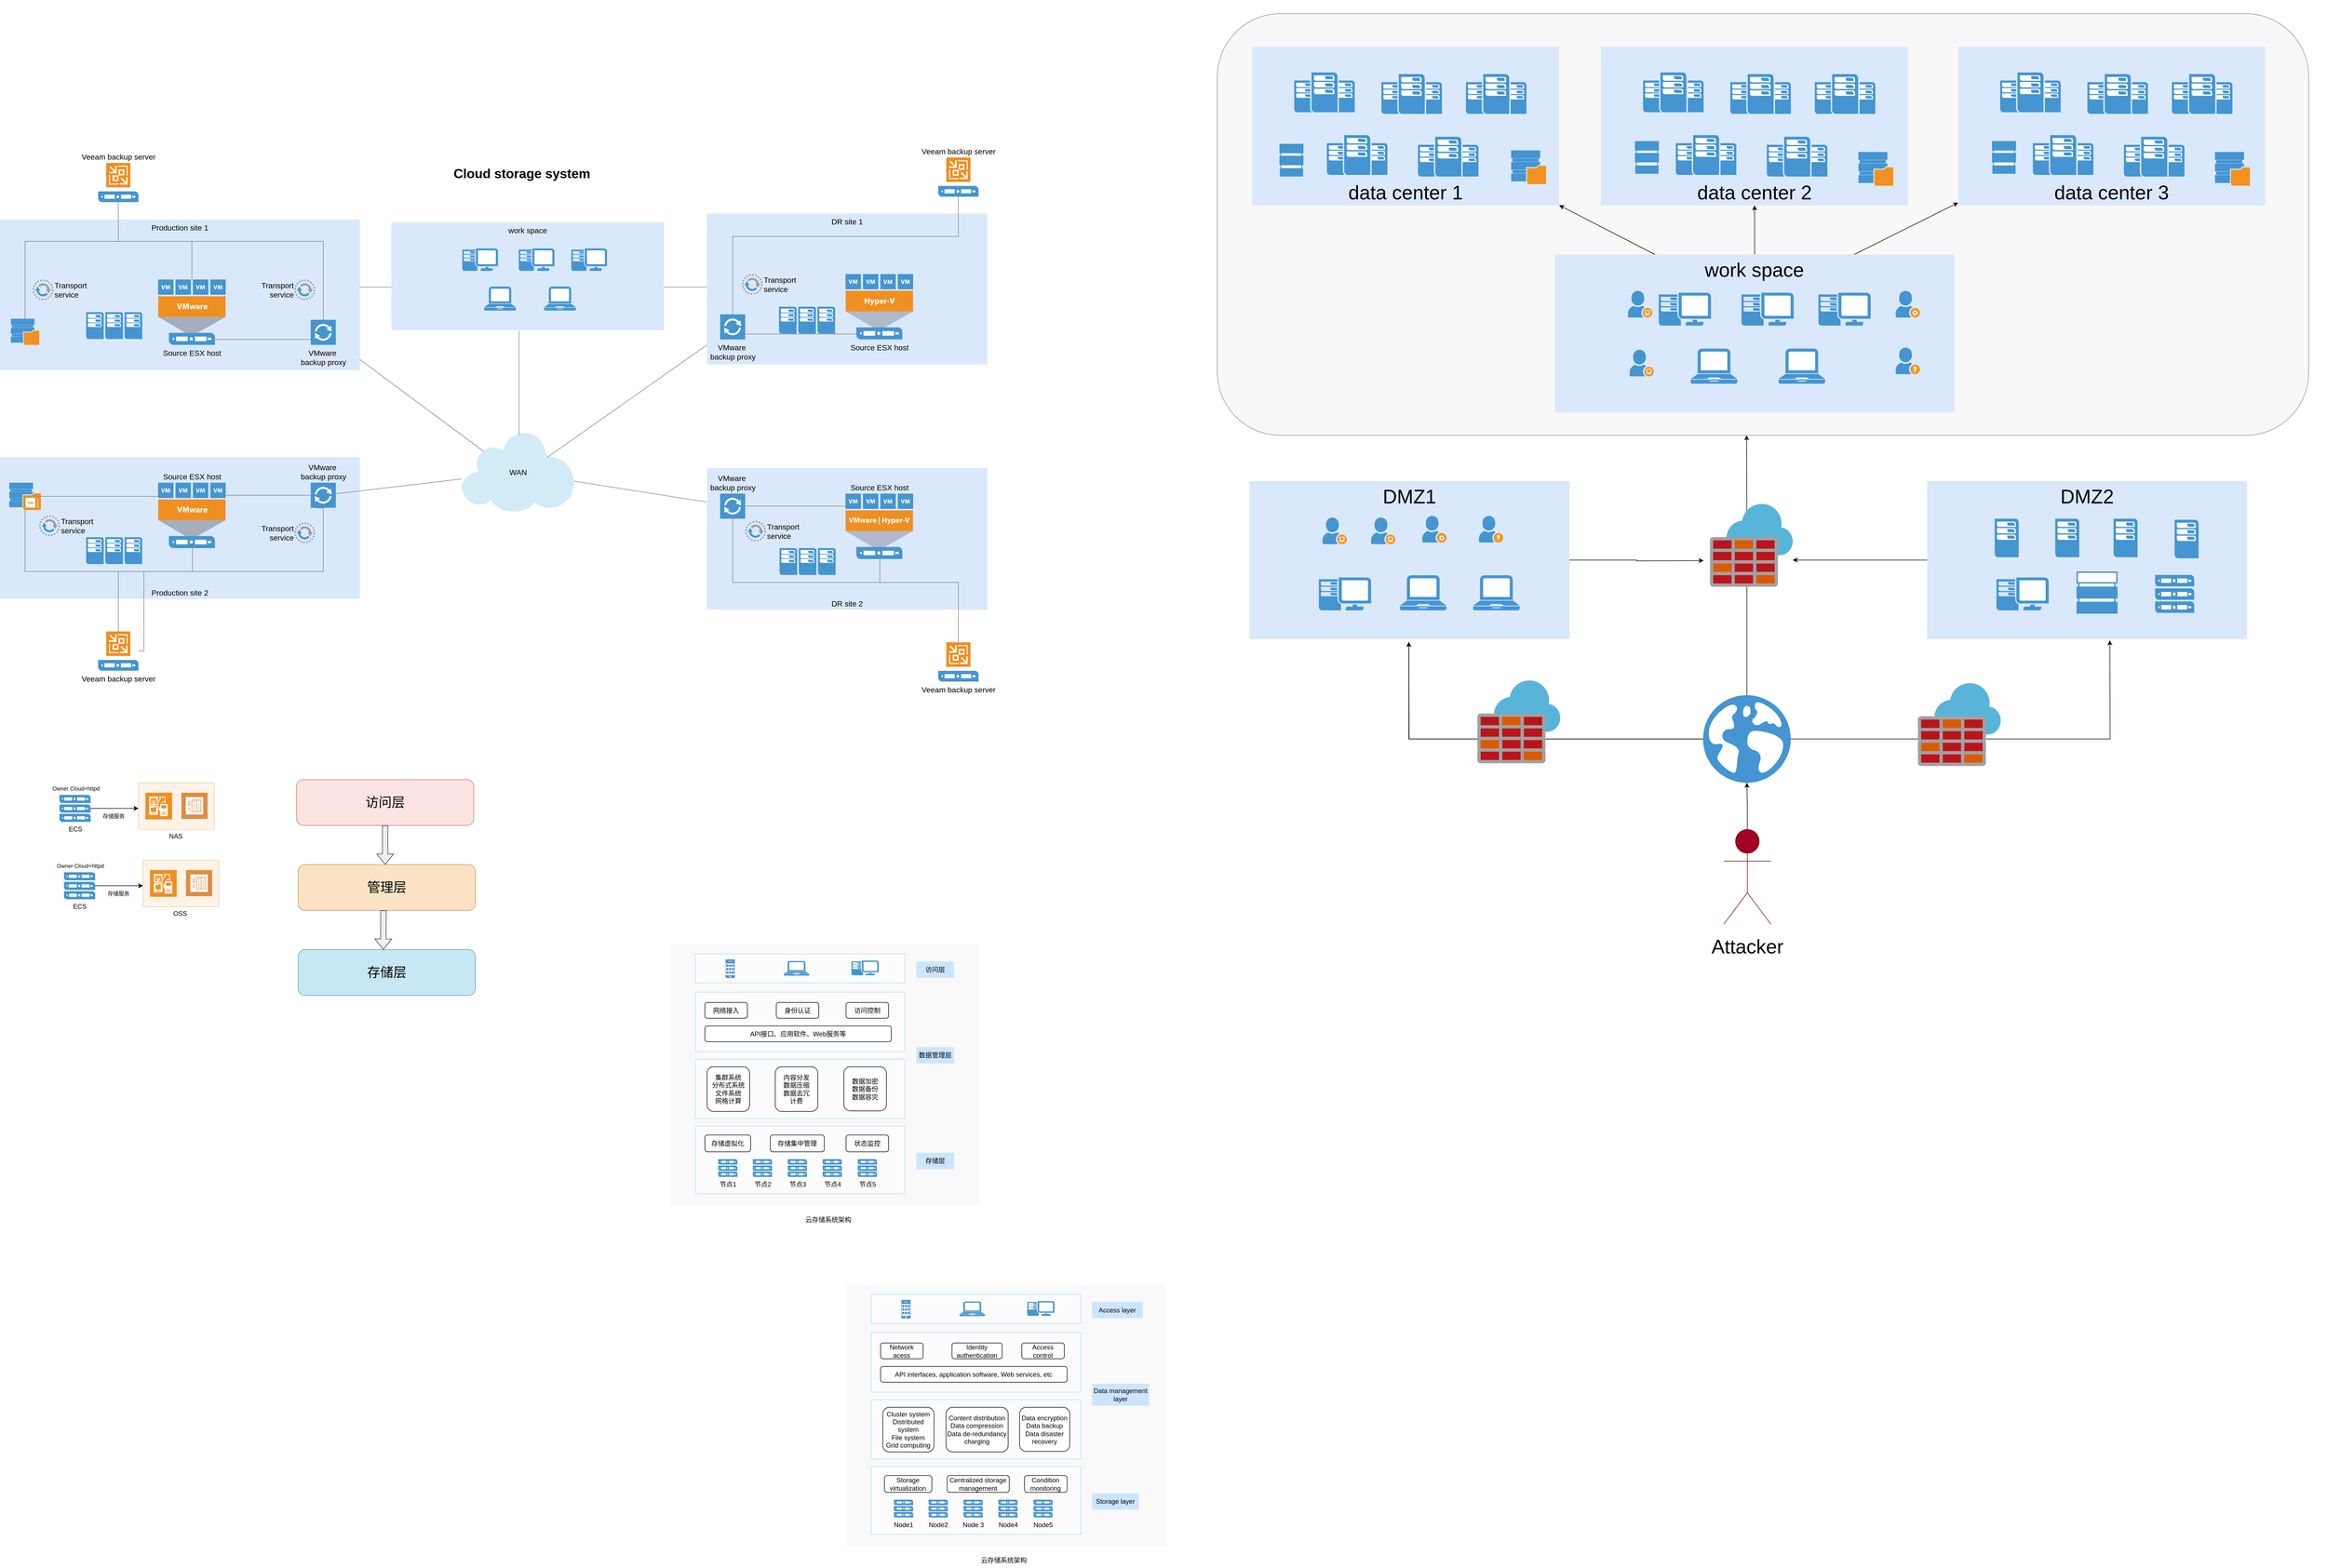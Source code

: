 <mxfile version="24.8.2">
  <diagram name="Page-1" id="197159a0-c6a4-9194-75a8-e4174976684c">
    <mxGraphModel dx="4031" dy="2906" grid="0" gridSize="10" guides="1" tooltips="1" connect="1" arrows="1" fold="1" page="0" pageScale="1.5" pageWidth="980" pageHeight="690" background="none" math="0" shadow="0">
      <root>
        <mxCell id="0" style=";html=1;" />
        <mxCell id="1" style=";html=1;" parent="0" />
        <mxCell id="Kj9JKMHcZySDFW4jfRYG-222" style="edgeStyle=orthogonalEdgeStyle;rounded=0;orthogonalLoop=1;jettySize=auto;html=1;fontSize=36;" parent="1" source="Kj9JKMHcZySDFW4jfRYG-56" edge="1">
          <mxGeometry relative="1" as="geometry">
            <mxPoint x="2707.264" y="999.264" as="targetPoint" />
          </mxGeometry>
        </mxCell>
        <mxCell id="Kj9JKMHcZySDFW4jfRYG-228" style="edgeStyle=orthogonalEdgeStyle;rounded=0;orthogonalLoop=1;jettySize=auto;html=1;fontSize=36;" parent="1" source="Kj9JKMHcZySDFW4jfRYG-56" edge="1">
          <mxGeometry relative="1" as="geometry">
            <mxPoint x="2707.264" y="999.264" as="targetPoint" />
            <mxPoint x="3247" y="1177" as="sourcePoint" />
            <Array as="points">
              <mxPoint x="2707" y="1177" />
            </Array>
          </mxGeometry>
        </mxCell>
        <mxCell id="Kj9JKMHcZySDFW4jfRYG-223" style="edgeStyle=orthogonalEdgeStyle;rounded=0;orthogonalLoop=1;jettySize=auto;html=1;fontSize=36;" parent="1" source="Kj9JKMHcZySDFW4jfRYG-56" edge="1">
          <mxGeometry relative="1" as="geometry">
            <mxPoint x="3993.19" y="996.301" as="targetPoint" />
          </mxGeometry>
        </mxCell>
        <mxCell id="Kj9JKMHcZySDFW4jfRYG-173" value="" style="rounded=0;whiteSpace=wrap;html=1;fillColor=#ebebeb;opacity=30;strokeColor=none;" parent="1" vertex="1">
          <mxGeometry x="1352.69" y="1554" width="567.31" height="479" as="geometry" />
        </mxCell>
        <mxCell id="Kj9JKMHcZySDFW4jfRYG-153" value="" style="html=1;shadow=0;dashed=0;shape=mxgraph.bootstrap.checkbox2;labelPosition=right;verticalLabelPosition=middle;align=left;verticalAlign=middle;fillColor=#fad7ac;checked=0;spacing=5;checkedFill=#0085FC;checkedStroke=#ffffff;sketch=0;strokeColor=#b46504;opacity=30;" parent="1" vertex="1">
          <mxGeometry x="377" y="1257.5" width="139" height="86" as="geometry" />
        </mxCell>
        <mxCell id="1257a543d1cacc4b-13" style="edgeStyle=orthogonalEdgeStyle;rounded=0;html=1;startSize=10;endSize=10;jettySize=auto;orthogonalLoop=1;fontSize=14;endArrow=none;endFill=0;strokeColor=#808080;" parent="1" source="1257a543d1cacc4b-1" target="1257a543d1cacc4b-2" edge="1">
          <mxGeometry relative="1" as="geometry">
            <mxPoint x="1555" y="267" as="targetPoint" />
            <Array as="points">
              <mxPoint x="572" y="348" />
              <mxPoint x="1552" y="348" />
            </Array>
          </mxGeometry>
        </mxCell>
        <mxCell id="1257a543d1cacc4b-14" style="rounded=0;html=1;startSize=10;endSize=10;jettySize=auto;orthogonalLoop=1;fontSize=14;endArrow=none;endFill=0;strokeColor=#808080;entryX=0.195;entryY=0.232;entryDx=0;entryDy=0;entryPerimeter=0;" parent="1" source="1257a543d1cacc4b-7" target="1257a543d1cacc4b-9" edge="1">
          <mxGeometry relative="1" as="geometry" />
        </mxCell>
        <mxCell id="1257a543d1cacc4b-15" style="rounded=0;html=1;startSize=10;endSize=10;jettySize=auto;orthogonalLoop=1;fontSize=14;endArrow=none;endFill=0;strokeColor=#808080;exitX=0.763;exitY=0.306;exitDx=0;exitDy=0;exitPerimeter=0;" parent="1" source="1257a543d1cacc4b-9" target="1257a543d1cacc4b-8" edge="1">
          <mxGeometry relative="1" as="geometry" />
        </mxCell>
        <mxCell id="1257a543d1cacc4b-9" value="WAN" style="shadow=0;dashed=0;html=1;strokeColor=none;fillColor=#4495D1;labelPosition=center;verticalLabelPosition=middle;verticalAlign=middle;shape=mxgraph.veeam.2d.cloud;fontSize=14;align=center;" parent="1" vertex="1">
          <mxGeometry x="969.61" y="615.88" width="206.78" height="144.12" as="geometry" />
        </mxCell>
        <mxCell id="1257a543d1cacc4b-26" style="rounded=0;html=1;startSize=10;endSize=10;jettySize=auto;orthogonalLoop=1;fontSize=14;endArrow=none;endFill=0;strokeColor=#808080;" parent="1" source="1257a543d1cacc4b-24" target="1257a543d1cacc4b-9" edge="1">
          <mxGeometry relative="1" as="geometry" />
        </mxCell>
        <mxCell id="1257a543d1cacc4b-52" value="Cloud storage system" style="text;strokeColor=none;fillColor=none;html=1;fontSize=24;fontStyle=1;verticalAlign=middle;align=center;" parent="1" vertex="1">
          <mxGeometry x="370" y="120" width="1420" height="40" as="geometry" />
        </mxCell>
        <mxCell id="Kj9JKMHcZySDFW4jfRYG-15" value="" style="group" parent="1" vertex="1" connectable="0">
          <mxGeometry x="123" y="660" width="660" height="392" as="geometry" />
        </mxCell>
        <mxCell id="1257a543d1cacc4b-45" value="Production site 2" style="whiteSpace=wrap;html=1;fillColor=#dae8fc;fontSize=14;strokeColor=none;verticalAlign=bottom;" parent="Kj9JKMHcZySDFW4jfRYG-15" vertex="1">
          <mxGeometry width="660" height="260" as="geometry" />
        </mxCell>
        <mxCell id="1257a543d1cacc4b-31" style="edgeStyle=elbowEdgeStyle;rounded=0;html=1;startSize=10;endSize=10;jettySize=auto;orthogonalLoop=1;fontSize=14;endArrow=none;endFill=0;strokeColor=#808080;elbow=vertical;" parent="Kj9JKMHcZySDFW4jfRYG-15" source="1257a543d1cacc4b-21" target="1257a543d1cacc4b-22" edge="1">
          <mxGeometry relative="1" as="geometry" />
        </mxCell>
        <mxCell id="1257a543d1cacc4b-21" value="" style="shadow=0;dashed=0;html=1;strokeColor=none;fillColor=#4495D1;labelPosition=center;verticalLabelPosition=bottom;verticalAlign=top;shape=mxgraph.veeam.2d.backup_repository_2;fontSize=14;" parent="Kj9JKMHcZySDFW4jfRYG-15" vertex="1">
          <mxGeometry x="17" y="47" width="58" height="50" as="geometry" />
        </mxCell>
        <mxCell id="1257a543d1cacc4b-30" style="edgeStyle=elbowEdgeStyle;rounded=0;html=1;startSize=10;endSize=10;jettySize=auto;orthogonalLoop=1;fontSize=14;endArrow=none;endFill=0;strokeColor=#808080;elbow=vertical;" parent="Kj9JKMHcZySDFW4jfRYG-15" source="1257a543d1cacc4b-22" target="1257a543d1cacc4b-23" edge="1">
          <mxGeometry relative="1" as="geometry" />
        </mxCell>
        <mxCell id="1257a543d1cacc4b-22" value="Source ESX host" style="shadow=0;dashed=0;html=1;strokeColor=none;fillColor=#4495D1;labelPosition=center;verticalLabelPosition=top;verticalAlign=bottom;shape=mxgraph.veeam.2d.vmware_host;fontSize=14;align=center;" parent="Kj9JKMHcZySDFW4jfRYG-15" vertex="1">
          <mxGeometry x="290" y="47" width="124" height="120" as="geometry" />
        </mxCell>
        <mxCell id="1257a543d1cacc4b-27" style="rounded=0;html=1;startSize=10;endSize=10;jettySize=auto;orthogonalLoop=1;fontSize=14;endArrow=none;endFill=0;strokeColor=#808080;" parent="Kj9JKMHcZySDFW4jfRYG-15" source="1257a543d1cacc4b-23" target="1257a543d1cacc4b-9" edge="1">
          <mxGeometry relative="1" as="geometry" />
        </mxCell>
        <mxCell id="1257a543d1cacc4b-23" value="VMware&amp;nbsp;&lt;div&gt;backup&amp;nbsp;&lt;span&gt;proxy&lt;/span&gt;&lt;/div&gt;" style="shadow=0;dashed=0;html=1;strokeColor=none;fillColor=#4495D1;labelPosition=center;verticalLabelPosition=top;verticalAlign=bottom;shape=mxgraph.veeam.2d.proxy;fontSize=14;align=center;" parent="Kj9JKMHcZySDFW4jfRYG-15" vertex="1">
          <mxGeometry x="570" y="47" width="46" height="46" as="geometry" />
        </mxCell>
        <mxCell id="1257a543d1cacc4b-32" style="edgeStyle=orthogonalEdgeStyle;rounded=0;html=1;startSize=10;endSize=10;jettySize=auto;orthogonalLoop=1;fontSize=14;endArrow=none;endFill=0;strokeColor=#808080;" parent="Kj9JKMHcZySDFW4jfRYG-15" source="1257a543d1cacc4b-28" target="1257a543d1cacc4b-21" edge="1">
          <mxGeometry relative="1" as="geometry">
            <mxPoint x="60" y="200" as="targetPoint" />
            <Array as="points">
              <mxPoint x="217" y="210" />
              <mxPoint x="46" y="210" />
            </Array>
          </mxGeometry>
        </mxCell>
        <mxCell id="1257a543d1cacc4b-37" style="edgeStyle=orthogonalEdgeStyle;rounded=0;html=1;startSize=10;endSize=10;jettySize=auto;orthogonalLoop=1;fontSize=14;endArrow=none;endFill=0;strokeColor=#808080;" parent="Kj9JKMHcZySDFW4jfRYG-15" source="1257a543d1cacc4b-28" target="1257a543d1cacc4b-22" edge="1">
          <mxGeometry relative="1" as="geometry">
            <Array as="points">
              <mxPoint x="217" y="210" />
              <mxPoint x="353" y="210" />
            </Array>
          </mxGeometry>
        </mxCell>
        <mxCell id="1257a543d1cacc4b-38" style="edgeStyle=orthogonalEdgeStyle;rounded=0;html=1;entryX=0.202;entryY=1.004;entryPerimeter=0;startSize=10;endSize=10;jettySize=auto;orthogonalLoop=1;fontSize=14;endArrow=none;endFill=0;strokeColor=#808080;" parent="Kj9JKMHcZySDFW4jfRYG-15" source="1257a543d1cacc4b-28" target="1257a543d1cacc4b-23" edge="1">
          <mxGeometry relative="1" as="geometry">
            <Array as="points">
              <mxPoint x="264" y="210" />
              <mxPoint x="593" y="210" />
              <mxPoint x="593" y="94" />
            </Array>
          </mxGeometry>
        </mxCell>
        <mxCell id="1257a543d1cacc4b-28" value="Veeam backup server" style="shadow=0;dashed=0;html=1;strokeColor=none;fillColor=#4495D1;labelPosition=center;verticalLabelPosition=bottom;verticalAlign=top;shape=mxgraph.veeam.2d.veeam_backup_and_replication_server;fontSize=14;" parent="Kj9JKMHcZySDFW4jfRYG-15" vertex="1">
          <mxGeometry x="180" y="320" width="74" height="72" as="geometry" />
        </mxCell>
        <mxCell id="1257a543d1cacc4b-40" value="Transport&lt;div&gt;service&lt;/div&gt;" style="shadow=0;dashed=0;html=1;strokeColor=none;fillColor=#4495D1;labelPosition=right;verticalLabelPosition=middle;verticalAlign=middle;shape=mxgraph.veeam.2d.data_mover;fontSize=14;align=left;" parent="Kj9JKMHcZySDFW4jfRYG-15" vertex="1">
          <mxGeometry x="72" y="107" width="38" height="38" as="geometry" />
        </mxCell>
        <mxCell id="1257a543d1cacc4b-41" value="Transport&lt;div&gt;service&lt;/div&gt;" style="shadow=0;dashed=0;html=1;strokeColor=none;fillColor=#4495D1;labelPosition=left;verticalLabelPosition=middle;verticalAlign=middle;shape=mxgraph.veeam.2d.data_mover;fontSize=14;align=right;" parent="Kj9JKMHcZySDFW4jfRYG-15" vertex="1">
          <mxGeometry x="540" y="120" width="38" height="38" as="geometry" />
        </mxCell>
        <mxCell id="Kj9JKMHcZySDFW4jfRYG-9" value="" style="pointerEvents=1;shadow=0;dashed=0;html=1;strokeColor=none;fillColor=#4495D1;labelPosition=center;verticalLabelPosition=bottom;verticalAlign=top;align=center;outlineConnect=0;shape=mxgraph.veeam.cluster;" parent="Kj9JKMHcZySDFW4jfRYG-15" vertex="1">
          <mxGeometry x="158" y="147" width="102.8" height="49.2" as="geometry" />
        </mxCell>
        <mxCell id="Kj9JKMHcZySDFW4jfRYG-16" value="" style="group" parent="1" vertex="1" connectable="0">
          <mxGeometry x="1420" y="680" width="514" height="392" as="geometry" />
        </mxCell>
        <mxCell id="1257a543d1cacc4b-46" value="DR site 2" style="whiteSpace=wrap;html=1;fillColor=#dae8fc;fontSize=14;strokeColor=none;verticalAlign=bottom;" parent="Kj9JKMHcZySDFW4jfRYG-16" vertex="1">
          <mxGeometry width="514" height="260" as="geometry" />
        </mxCell>
        <mxCell id="1257a543d1cacc4b-33" style="edgeStyle=elbowEdgeStyle;rounded=0;html=1;startSize=10;endSize=10;jettySize=auto;orthogonalLoop=1;fontSize=14;endArrow=none;endFill=0;strokeColor=#808080;elbow=vertical;" parent="Kj9JKMHcZySDFW4jfRYG-16" source="1257a543d1cacc4b-24" target="1257a543d1cacc4b-25" edge="1">
          <mxGeometry relative="1" as="geometry" />
        </mxCell>
        <mxCell id="1257a543d1cacc4b-24" value="VMware&amp;nbsp;&lt;div&gt;backup&amp;nbsp;&lt;span&gt;proxy&lt;/span&gt;&lt;/div&gt;" style="shadow=0;dashed=0;html=1;strokeColor=none;fillColor=#4495D1;labelPosition=center;verticalLabelPosition=top;verticalAlign=bottom;shape=mxgraph.veeam.2d.proxy;fontSize=14;align=center;" parent="Kj9JKMHcZySDFW4jfRYG-16" vertex="1">
          <mxGeometry x="24.0" y="47.0" width="46" height="46" as="geometry" />
        </mxCell>
        <mxCell id="1257a543d1cacc4b-25" value="Source ESX host" style="shadow=0;dashed=0;html=1;strokeColor=none;fillColor=#4495D1;labelPosition=center;verticalLabelPosition=top;verticalAlign=bottom;shape=mxgraph.veeam.2d.hyper_v_vmware_host;fontSize=14;align=center;" parent="Kj9JKMHcZySDFW4jfRYG-16" vertex="1">
          <mxGeometry x="254.0" y="47" width="124" height="120" as="geometry" />
        </mxCell>
        <mxCell id="1257a543d1cacc4b-34" style="edgeStyle=orthogonalEdgeStyle;rounded=0;html=1;startSize=10;endSize=10;jettySize=auto;orthogonalLoop=1;fontSize=14;endArrow=none;endFill=0;strokeColor=#808080;" parent="Kj9JKMHcZySDFW4jfRYG-16" source="1257a543d1cacc4b-29" target="1257a543d1cacc4b-25" edge="1">
          <mxGeometry relative="1" as="geometry">
            <Array as="points">
              <mxPoint x="461" y="210" />
              <mxPoint x="317" y="210" />
            </Array>
          </mxGeometry>
        </mxCell>
        <mxCell id="1257a543d1cacc4b-35" style="edgeStyle=orthogonalEdgeStyle;rounded=0;html=1;startSize=10;endSize=10;jettySize=auto;orthogonalLoop=1;fontSize=14;endArrow=none;endFill=0;strokeColor=#808080;" parent="Kj9JKMHcZySDFW4jfRYG-16" source="1257a543d1cacc4b-29" target="1257a543d1cacc4b-24" edge="1">
          <mxGeometry relative="1" as="geometry">
            <Array as="points">
              <mxPoint x="461" y="210" />
              <mxPoint x="47" y="210" />
            </Array>
          </mxGeometry>
        </mxCell>
        <mxCell id="1257a543d1cacc4b-29" value="Veeam backup server" style="shadow=0;dashed=0;html=1;strokeColor=none;fillColor=#4495D1;labelPosition=center;verticalLabelPosition=bottom;verticalAlign=top;shape=mxgraph.veeam.2d.veeam_backup_and_replication_server;fontSize=14;" parent="Kj9JKMHcZySDFW4jfRYG-16" vertex="1">
          <mxGeometry x="424.0" y="320" width="74" height="72" as="geometry" />
        </mxCell>
        <mxCell id="1257a543d1cacc4b-42" value="Transport&lt;div&gt;service&lt;/div&gt;" style="shadow=0;dashed=0;html=1;strokeColor=none;fillColor=#4495D1;labelPosition=right;verticalLabelPosition=middle;verticalAlign=middle;shape=mxgraph.veeam.2d.data_mover;fontSize=14;align=left;" parent="Kj9JKMHcZySDFW4jfRYG-16" vertex="1">
          <mxGeometry x="70" y="97" width="38" height="38" as="geometry" />
        </mxCell>
        <mxCell id="Kj9JKMHcZySDFW4jfRYG-11" value="" style="pointerEvents=1;shadow=0;dashed=0;html=1;strokeColor=none;fillColor=#4495D1;labelPosition=center;verticalLabelPosition=bottom;verticalAlign=top;align=center;outlineConnect=0;shape=mxgraph.veeam.cluster;" parent="Kj9JKMHcZySDFW4jfRYG-16" vertex="1">
          <mxGeometry x="133" y="147" width="102.8" height="49.2" as="geometry" />
        </mxCell>
        <mxCell id="Kj9JKMHcZySDFW4jfRYG-17" value="" style="group" parent="1" vertex="1" connectable="0">
          <mxGeometry x="123" y="120" width="660" height="380" as="geometry" />
        </mxCell>
        <mxCell id="1257a543d1cacc4b-43" value="Production site 1" style="whiteSpace=wrap;html=1;fillColor=#dae8fc;fontSize=14;strokeColor=none;verticalAlign=top;" parent="Kj9JKMHcZySDFW4jfRYG-17" vertex="1">
          <mxGeometry y="104" width="660" height="276" as="geometry" />
        </mxCell>
        <mxCell id="1257a543d1cacc4b-11" style="edgeStyle=orthogonalEdgeStyle;rounded=0;html=1;startSize=10;endSize=10;jettySize=auto;orthogonalLoop=1;fontSize=14;endArrow=none;endFill=0;strokeColor=#808080;" parent="Kj9JKMHcZySDFW4jfRYG-17" source="1257a543d1cacc4b-1" target="1257a543d1cacc4b-5" edge="1">
          <mxGeometry relative="1" as="geometry">
            <Array as="points">
              <mxPoint x="217" y="144" />
              <mxPoint x="352" y="144" />
            </Array>
          </mxGeometry>
        </mxCell>
        <mxCell id="1257a543d1cacc4b-12" style="edgeStyle=orthogonalEdgeStyle;rounded=0;html=1;startSize=10;endSize=10;jettySize=auto;orthogonalLoop=1;fontSize=14;endArrow=none;endFill=0;strokeColor=#808080;" parent="Kj9JKMHcZySDFW4jfRYG-17" source="1257a543d1cacc4b-1" target="1257a543d1cacc4b-7" edge="1">
          <mxGeometry relative="1" as="geometry">
            <Array as="points">
              <mxPoint x="217" y="144" />
              <mxPoint x="593" y="144" />
            </Array>
          </mxGeometry>
        </mxCell>
        <mxCell id="1257a543d1cacc4b-1" value="Veeam backup server" style="shadow=0;dashed=0;html=1;strokeColor=none;fillColor=#4495D1;labelPosition=center;verticalLabelPosition=top;verticalAlign=bottom;shape=mxgraph.veeam.2d.veeam_backup_and_replication_server;fontSize=14;align=center;" parent="Kj9JKMHcZySDFW4jfRYG-17" vertex="1">
          <mxGeometry x="180" width="74" height="72" as="geometry" />
        </mxCell>
        <mxCell id="1257a543d1cacc4b-10" style="edgeStyle=orthogonalEdgeStyle;rounded=0;html=1;startSize=10;endSize=10;jettySize=auto;orthogonalLoop=1;fontSize=14;endArrow=none;endFill=0;strokeColor=#808080;" parent="Kj9JKMHcZySDFW4jfRYG-17" source="1257a543d1cacc4b-3" target="1257a543d1cacc4b-1" edge="1">
          <mxGeometry relative="1" as="geometry">
            <mxPoint x="200" y="104" as="targetPoint" />
            <Array as="points">
              <mxPoint x="46" y="144" />
              <mxPoint x="217" y="144" />
            </Array>
          </mxGeometry>
        </mxCell>
        <mxCell id="1257a543d1cacc4b-3" value="" style="shadow=0;dashed=0;html=1;strokeColor=none;fillColor=#4495D1;labelPosition=center;verticalLabelPosition=bottom;verticalAlign=top;shape=mxgraph.veeam.2d.backup_repository;fontSize=14;" parent="Kj9JKMHcZySDFW4jfRYG-17" vertex="1">
          <mxGeometry x="20.0" y="286" width="52" height="48" as="geometry" />
        </mxCell>
        <mxCell id="1257a543d1cacc4b-5" value="Source ESX host" style="shadow=0;dashed=0;html=1;strokeColor=none;fillColor=#4495D1;labelPosition=center;verticalLabelPosition=bottom;verticalAlign=top;shape=mxgraph.veeam.2d.vmware_host;fontSize=14;" parent="Kj9JKMHcZySDFW4jfRYG-17" vertex="1">
          <mxGeometry x="290" y="214" width="124" height="120" as="geometry" />
        </mxCell>
        <mxCell id="1257a543d1cacc4b-39" style="edgeStyle=elbowEdgeStyle;rounded=0;elbow=vertical;html=1;startSize=10;endArrow=none;endFill=0;endSize=10;jettySize=auto;orthogonalLoop=1;strokeColor=#808080;fontSize=14;entryX=0.841;entryY=0.917;entryPerimeter=0;" parent="Kj9JKMHcZySDFW4jfRYG-17" source="1257a543d1cacc4b-7" target="1257a543d1cacc4b-5" edge="1">
          <mxGeometry relative="1" as="geometry">
            <mxPoint x="396" y="325" as="targetPoint" />
            <Array as="points">
              <mxPoint x="492" y="324" />
            </Array>
          </mxGeometry>
        </mxCell>
        <mxCell id="1257a543d1cacc4b-7" value="VMware&amp;nbsp;&lt;div&gt;backup&amp;nbsp;&lt;span&gt;proxy&lt;/span&gt;&lt;/div&gt;" style="shadow=0;dashed=0;html=1;strokeColor=none;fillColor=#4495D1;labelPosition=center;verticalLabelPosition=bottom;verticalAlign=top;shape=mxgraph.veeam.2d.proxy;fontSize=14;" parent="Kj9JKMHcZySDFW4jfRYG-17" vertex="1">
          <mxGeometry x="570" y="288" width="46" height="46" as="geometry" />
        </mxCell>
        <mxCell id="1257a543d1cacc4b-18" value="Transport&lt;div&gt;service&lt;/div&gt;" style="shadow=0;dashed=0;html=1;strokeColor=none;fillColor=#4495D1;labelPosition=right;verticalLabelPosition=middle;verticalAlign=middle;shape=mxgraph.veeam.2d.data_mover;fontSize=14;align=left;" parent="Kj9JKMHcZySDFW4jfRYG-17" vertex="1">
          <mxGeometry x="60" y="214" width="38" height="38" as="geometry" />
        </mxCell>
        <mxCell id="1257a543d1cacc4b-19" value="Transport&lt;div&gt;service&lt;/div&gt;" style="shadow=0;dashed=0;html=1;strokeColor=none;fillColor=#4495D1;labelPosition=left;verticalLabelPosition=middle;verticalAlign=middle;shape=mxgraph.veeam.2d.data_mover;fontSize=14;align=right;" parent="Kj9JKMHcZySDFW4jfRYG-17" vertex="1">
          <mxGeometry x="540" y="214" width="38" height="38" as="geometry" />
        </mxCell>
        <mxCell id="Kj9JKMHcZySDFW4jfRYG-8" value="" style="pointerEvents=1;shadow=0;dashed=0;html=1;strokeColor=none;fillColor=#4495D1;labelPosition=center;verticalLabelPosition=bottom;verticalAlign=top;align=center;outlineConnect=0;shape=mxgraph.veeam.cluster;" parent="Kj9JKMHcZySDFW4jfRYG-17" vertex="1">
          <mxGeometry x="158" y="274" width="102.8" height="49.2" as="geometry" />
        </mxCell>
        <mxCell id="Kj9JKMHcZySDFW4jfRYG-20" value="" style="group" parent="1" vertex="1" connectable="0">
          <mxGeometry x="1420" y="110" width="514" height="380" as="geometry" />
        </mxCell>
        <mxCell id="1257a543d1cacc4b-44" value="DR site 1" style="whiteSpace=wrap;html=1;fillColor=#dae8fc;fontSize=14;strokeColor=none;verticalAlign=top;" parent="Kj9JKMHcZySDFW4jfRYG-20" vertex="1">
          <mxGeometry y="103" width="514" height="277" as="geometry" />
        </mxCell>
        <mxCell id="1257a543d1cacc4b-17" style="edgeStyle=orthogonalEdgeStyle;rounded=0;html=1;startSize=10;endSize=10;jettySize=auto;orthogonalLoop=1;fontSize=14;endArrow=none;endFill=0;strokeColor=#808080;" parent="Kj9JKMHcZySDFW4jfRYG-20" source="1257a543d1cacc4b-2" target="1257a543d1cacc4b-8" edge="1">
          <mxGeometry relative="1" as="geometry">
            <Array as="points">
              <mxPoint x="461" y="145" />
              <mxPoint x="47" y="145" />
            </Array>
          </mxGeometry>
        </mxCell>
        <mxCell id="1257a543d1cacc4b-2" value="Veeam backup server" style="shadow=0;dashed=0;html=1;strokeColor=none;fillColor=#4495D1;labelPosition=center;verticalLabelPosition=top;verticalAlign=bottom;shape=mxgraph.veeam.2d.veeam_backup_and_replication_server;fontSize=14;align=center;" parent="Kj9JKMHcZySDFW4jfRYG-20" vertex="1">
          <mxGeometry x="424.0" width="74" height="72" as="geometry" />
        </mxCell>
        <mxCell id="1257a543d1cacc4b-6" value="Source ESX host" style="shadow=0;dashed=0;html=1;strokeColor=none;fillColor=#4495D1;labelPosition=center;verticalLabelPosition=bottom;verticalAlign=top;shape=mxgraph.veeam.2d.hyper_v_host;fontFamily=Helvetica;fontSize=14;fontColor=#000000;align=center;" parent="Kj9JKMHcZySDFW4jfRYG-20" vertex="1">
          <mxGeometry x="254.0" y="214" width="124" height="120" as="geometry" />
        </mxCell>
        <mxCell id="1257a543d1cacc4b-16" style="edgeStyle=elbowEdgeStyle;rounded=0;html=1;startSize=10;endSize=10;jettySize=auto;orthogonalLoop=1;fontSize=14;endArrow=none;endFill=0;strokeColor=#808080;elbow=vertical;entryX=0.164;entryY=0.919;entryPerimeter=0;" parent="Kj9JKMHcZySDFW4jfRYG-20" source="1257a543d1cacc4b-8" target="1257a543d1cacc4b-6" edge="1">
          <mxGeometry relative="1" as="geometry">
            <Array as="points">
              <mxPoint x="162" y="324" />
            </Array>
          </mxGeometry>
        </mxCell>
        <mxCell id="1257a543d1cacc4b-8" value="VMware&amp;nbsp;&lt;div&gt;backup&amp;nbsp;&lt;span&gt;proxy&lt;/span&gt;&lt;/div&gt;" style="shadow=0;dashed=0;html=1;strokeColor=none;fillColor=#4495D1;labelPosition=center;verticalLabelPosition=bottom;verticalAlign=top;shape=mxgraph.veeam.2d.proxy;fontSize=14;" parent="Kj9JKMHcZySDFW4jfRYG-20" vertex="1">
          <mxGeometry x="24.0" y="288" width="46" height="46" as="geometry" />
        </mxCell>
        <mxCell id="1257a543d1cacc4b-20" value="Transport&lt;div&gt;service&lt;/div&gt;" style="shadow=0;dashed=0;html=1;strokeColor=none;fillColor=#4495D1;labelPosition=right;verticalLabelPosition=middle;verticalAlign=middle;shape=mxgraph.veeam.2d.data_mover;fontSize=14;align=left;" parent="Kj9JKMHcZySDFW4jfRYG-20" vertex="1">
          <mxGeometry x="64" y="214" width="38" height="38" as="geometry" />
        </mxCell>
        <mxCell id="Kj9JKMHcZySDFW4jfRYG-10" value="" style="pointerEvents=1;shadow=0;dashed=0;html=1;strokeColor=none;fillColor=#4495D1;labelPosition=center;verticalLabelPosition=bottom;verticalAlign=top;align=center;outlineConnect=0;shape=mxgraph.veeam.cluster;" parent="Kj9JKMHcZySDFW4jfRYG-20" vertex="1">
          <mxGeometry x="132" y="274" width="102.8" height="49.2" as="geometry" />
        </mxCell>
        <mxCell id="Kj9JKMHcZySDFW4jfRYG-30" value="" style="group" parent="1" vertex="1" connectable="0">
          <mxGeometry x="841" y="229" width="500" height="198" as="geometry" />
        </mxCell>
        <mxCell id="Kj9JKMHcZySDFW4jfRYG-25" value="work space" style="whiteSpace=wrap;html=1;fillColor=#dae8fc;fontSize=14;strokeColor=none;verticalAlign=top;" parent="Kj9JKMHcZySDFW4jfRYG-30" vertex="1">
          <mxGeometry width="500" height="198" as="geometry" />
        </mxCell>
        <mxCell id="Kj9JKMHcZySDFW4jfRYG-6" value="" style="pointerEvents=1;shadow=0;dashed=0;html=1;strokeColor=none;fillColor=#4495D1;labelPosition=center;verticalLabelPosition=bottom;verticalAlign=top;align=center;outlineConnect=0;shape=mxgraph.veeam.2d.workstation;" parent="Kj9JKMHcZySDFW4jfRYG-30" vertex="1">
          <mxGeometry x="130" y="48" width="65.4" height="41.2" as="geometry" />
        </mxCell>
        <mxCell id="Kj9JKMHcZySDFW4jfRYG-7" value="" style="pointerEvents=1;shadow=0;dashed=0;html=1;strokeColor=none;fillColor=#4495D1;labelPosition=center;verticalLabelPosition=bottom;verticalAlign=top;align=center;outlineConnect=0;shape=mxgraph.veeam.laptop;" parent="Kj9JKMHcZySDFW4jfRYG-30" vertex="1">
          <mxGeometry x="170" y="118" width="58.4" height="44" as="geometry" />
        </mxCell>
        <mxCell id="Kj9JKMHcZySDFW4jfRYG-21" value="" style="pointerEvents=1;shadow=0;dashed=0;html=1;strokeColor=none;fillColor=#4495D1;labelPosition=center;verticalLabelPosition=bottom;verticalAlign=top;align=center;outlineConnect=0;shape=mxgraph.veeam.2d.workstation;" parent="Kj9JKMHcZySDFW4jfRYG-30" vertex="1">
          <mxGeometry x="233.6" y="48" width="65.4" height="41.2" as="geometry" />
        </mxCell>
        <mxCell id="Kj9JKMHcZySDFW4jfRYG-22" value="" style="pointerEvents=1;shadow=0;dashed=0;html=1;strokeColor=none;fillColor=#4495D1;labelPosition=center;verticalLabelPosition=bottom;verticalAlign=top;align=center;outlineConnect=0;shape=mxgraph.veeam.2d.workstation;" parent="Kj9JKMHcZySDFW4jfRYG-30" vertex="1">
          <mxGeometry x="330" y="48" width="65.4" height="41.2" as="geometry" />
        </mxCell>
        <mxCell id="Kj9JKMHcZySDFW4jfRYG-23" value="" style="pointerEvents=1;shadow=0;dashed=0;html=1;strokeColor=none;fillColor=#4495D1;labelPosition=center;verticalLabelPosition=bottom;verticalAlign=top;align=center;outlineConnect=0;shape=mxgraph.veeam.laptop;" parent="Kj9JKMHcZySDFW4jfRYG-30" vertex="1">
          <mxGeometry x="280" y="118" width="58.4" height="44" as="geometry" />
        </mxCell>
        <mxCell id="Kj9JKMHcZySDFW4jfRYG-33" style="rounded=0;html=1;startSize=10;endSize=10;jettySize=auto;orthogonalLoop=1;fontSize=14;endArrow=none;endFill=0;strokeColor=#808080;entryX=0.51;entryY=0.029;entryDx=0;entryDy=0;entryPerimeter=0;" parent="1" target="1257a543d1cacc4b-9" edge="1">
          <mxGeometry relative="1" as="geometry">
            <mxPoint x="1075" y="428" as="sourcePoint" />
            <mxPoint x="1085" y="628" as="targetPoint" />
          </mxGeometry>
        </mxCell>
        <mxCell id="Kj9JKMHcZySDFW4jfRYG-150" value="" style="group;fontSize=36;" parent="1" vertex="1" connectable="0">
          <mxGeometry x="2356" y="-179" width="2034.32" height="1429.8" as="geometry" />
        </mxCell>
        <mxCell id="Kj9JKMHcZySDFW4jfRYG-224" style="edgeStyle=orthogonalEdgeStyle;rounded=0;orthogonalLoop=1;jettySize=auto;html=1;entryX=0.485;entryY=1;entryDx=0;entryDy=0;entryPerimeter=0;fontSize=36;" parent="Kj9JKMHcZySDFW4jfRYG-150" source="Kj9JKMHcZySDFW4jfRYG-56" target="Kj9JKMHcZySDFW4jfRYG-77" edge="1">
          <mxGeometry relative="1" as="geometry" />
        </mxCell>
        <mxCell id="Kj9JKMHcZySDFW4jfRYG-77" value="&lt;h1 style=&quot;font-size: 36px;&quot;&gt;&lt;br style=&quot;font-size: 36px;&quot;&gt;&lt;/h1&gt;" style="rounded=1;whiteSpace=wrap;html=1;fillColor=#f5f5f5;strokeColor=#666666;opacity=70;fontColor=#333333;fontSize=36;" parent="Kj9JKMHcZySDFW4jfRYG-150" vertex="1">
          <mxGeometry y="25" width="2002" height="774" as="geometry" />
        </mxCell>
        <mxCell id="Kj9JKMHcZySDFW4jfRYG-41" value="" style="group;fontSize=36;" parent="Kj9JKMHcZySDFW4jfRYG-150" vertex="1" connectable="0">
          <mxGeometry x="64" y="86" width="563" height="291" as="geometry" />
        </mxCell>
        <mxCell id="Kj9JKMHcZySDFW4jfRYG-40" value="&lt;font style=&quot;font-size: 36px;&quot;&gt;data center 1&lt;/font&gt;" style="whiteSpace=wrap;html=1;fillColor=#dae8fc;fontSize=36;strokeColor=none;verticalAlign=bottom;" parent="Kj9JKMHcZySDFW4jfRYG-41" vertex="1">
          <mxGeometry width="563" height="291" as="geometry" />
        </mxCell>
        <mxCell id="Kj9JKMHcZySDFW4jfRYG-34" value="" style="pointerEvents=1;shadow=0;dashed=0;html=1;strokeColor=none;fillColor=#4495D1;labelPosition=center;verticalLabelPosition=bottom;verticalAlign=top;align=center;outlineConnect=0;shape=mxgraph.veeam.data_center;fontSize=36;" parent="Kj9JKMHcZySDFW4jfRYG-41" vertex="1">
          <mxGeometry x="77" y="47" width="111" height="73.03" as="geometry" />
        </mxCell>
        <mxCell id="Kj9JKMHcZySDFW4jfRYG-36" value="" style="pointerEvents=1;shadow=0;dashed=0;html=1;strokeColor=none;fillColor=#4495D1;labelPosition=center;verticalLabelPosition=bottom;verticalAlign=top;align=center;outlineConnect=0;shape=mxgraph.veeam.data_center;fontSize=36;" parent="Kj9JKMHcZySDFW4jfRYG-41" vertex="1">
          <mxGeometry x="237" y="50" width="111" height="73.03" as="geometry" />
        </mxCell>
        <mxCell id="Kj9JKMHcZySDFW4jfRYG-37" value="" style="pointerEvents=1;shadow=0;dashed=0;html=1;strokeColor=none;fillColor=#4495D1;labelPosition=center;verticalLabelPosition=bottom;verticalAlign=top;align=center;outlineConnect=0;shape=mxgraph.veeam.data_center;fontSize=36;" parent="Kj9JKMHcZySDFW4jfRYG-41" vertex="1">
          <mxGeometry x="392" y="50" width="111" height="73.03" as="geometry" />
        </mxCell>
        <mxCell id="Kj9JKMHcZySDFW4jfRYG-38" value="" style="pointerEvents=1;shadow=0;dashed=0;html=1;strokeColor=none;fillColor=#4495D1;labelPosition=center;verticalLabelPosition=bottom;verticalAlign=top;align=center;outlineConnect=0;shape=mxgraph.veeam.data_center;fontSize=36;" parent="Kj9JKMHcZySDFW4jfRYG-41" vertex="1">
          <mxGeometry x="137" y="162" width="111" height="73.03" as="geometry" />
        </mxCell>
        <mxCell id="Kj9JKMHcZySDFW4jfRYG-39" value="" style="pointerEvents=1;shadow=0;dashed=0;html=1;strokeColor=none;fillColor=#4495D1;labelPosition=center;verticalLabelPosition=bottom;verticalAlign=top;align=center;outlineConnect=0;shape=mxgraph.veeam.data_center;fontSize=36;" parent="Kj9JKMHcZySDFW4jfRYG-41" vertex="1">
          <mxGeometry x="304" y="165" width="111" height="73.03" as="geometry" />
        </mxCell>
        <mxCell id="Kj9JKMHcZySDFW4jfRYG-69" value="" style="shadow=0;dashed=0;html=1;strokeColor=none;fillColor=#4495D1;labelPosition=center;verticalLabelPosition=bottom;verticalAlign=top;align=center;outlineConnect=0;shape=mxgraph.veeam.2d.backup_repository;fontSize=36;" parent="Kj9JKMHcZySDFW4jfRYG-41" vertex="1">
          <mxGeometry x="475" y="190" width="64" height="62" as="geometry" />
        </mxCell>
        <mxCell id="Kj9JKMHcZySDFW4jfRYG-113" value="" style="shadow=0;dashed=0;html=1;labelPosition=center;verticalLabelPosition=bottom;verticalAlign=top;align=center;outlineConnect=0;shape=mxgraph.veeam.2d.full_datastore;strokeColor=none;fillColor=#4495D1;fontSize=36;" parent="Kj9JKMHcZySDFW4jfRYG-41" vertex="1">
          <mxGeometry x="50" y="178.03" width="44" height="60" as="geometry" />
        </mxCell>
        <mxCell id="Kj9JKMHcZySDFW4jfRYG-42" value="" style="group;fontSize=36;" parent="Kj9JKMHcZySDFW4jfRYG-150" vertex="1" connectable="0">
          <mxGeometry x="704" y="86" width="563" height="291" as="geometry" />
        </mxCell>
        <mxCell id="Kj9JKMHcZySDFW4jfRYG-43" value="&lt;font style=&quot;font-size: 36px;&quot;&gt;data center 2&lt;/font&gt;" style="whiteSpace=wrap;html=1;fillColor=#dae8fc;fontSize=36;strokeColor=none;verticalAlign=bottom;" parent="Kj9JKMHcZySDFW4jfRYG-42" vertex="1">
          <mxGeometry width="563" height="291" as="geometry" />
        </mxCell>
        <mxCell id="Kj9JKMHcZySDFW4jfRYG-44" value="" style="pointerEvents=1;shadow=0;dashed=0;html=1;strokeColor=none;fillColor=#4495D1;labelPosition=center;verticalLabelPosition=bottom;verticalAlign=top;align=center;outlineConnect=0;shape=mxgraph.veeam.data_center;fontSize=36;" parent="Kj9JKMHcZySDFW4jfRYG-42" vertex="1">
          <mxGeometry x="77" y="47" width="111" height="73.03" as="geometry" />
        </mxCell>
        <mxCell id="Kj9JKMHcZySDFW4jfRYG-45" value="" style="pointerEvents=1;shadow=0;dashed=0;html=1;strokeColor=none;fillColor=#4495D1;labelPosition=center;verticalLabelPosition=bottom;verticalAlign=top;align=center;outlineConnect=0;shape=mxgraph.veeam.data_center;fontSize=36;" parent="Kj9JKMHcZySDFW4jfRYG-42" vertex="1">
          <mxGeometry x="237" y="50" width="111" height="73.03" as="geometry" />
        </mxCell>
        <mxCell id="Kj9JKMHcZySDFW4jfRYG-46" value="" style="pointerEvents=1;shadow=0;dashed=0;html=1;strokeColor=none;fillColor=#4495D1;labelPosition=center;verticalLabelPosition=bottom;verticalAlign=top;align=center;outlineConnect=0;shape=mxgraph.veeam.data_center;fontSize=36;" parent="Kj9JKMHcZySDFW4jfRYG-42" vertex="1">
          <mxGeometry x="392" y="50" width="111" height="73.03" as="geometry" />
        </mxCell>
        <mxCell id="Kj9JKMHcZySDFW4jfRYG-47" value="" style="pointerEvents=1;shadow=0;dashed=0;html=1;strokeColor=none;fillColor=#4495D1;labelPosition=center;verticalLabelPosition=bottom;verticalAlign=top;align=center;outlineConnect=0;shape=mxgraph.veeam.data_center;fontSize=36;" parent="Kj9JKMHcZySDFW4jfRYG-42" vertex="1">
          <mxGeometry x="137" y="162" width="111" height="73.03" as="geometry" />
        </mxCell>
        <mxCell id="Kj9JKMHcZySDFW4jfRYG-48" value="" style="pointerEvents=1;shadow=0;dashed=0;html=1;strokeColor=none;fillColor=#4495D1;labelPosition=center;verticalLabelPosition=bottom;verticalAlign=top;align=center;outlineConnect=0;shape=mxgraph.veeam.data_center;fontSize=36;" parent="Kj9JKMHcZySDFW4jfRYG-42" vertex="1">
          <mxGeometry x="304" y="165" width="111" height="73.03" as="geometry" />
        </mxCell>
        <mxCell id="Kj9JKMHcZySDFW4jfRYG-70" value="" style="shadow=0;dashed=0;html=1;strokeColor=none;fillColor=#4495D1;labelPosition=center;verticalLabelPosition=bottom;verticalAlign=top;align=center;outlineConnect=0;shape=mxgraph.veeam.2d.backup_repository;fontSize=36;" parent="Kj9JKMHcZySDFW4jfRYG-42" vertex="1">
          <mxGeometry x="472" y="193" width="64" height="62" as="geometry" />
        </mxCell>
        <mxCell id="Kj9JKMHcZySDFW4jfRYG-105" value="" style="shadow=0;dashed=0;html=1;labelPosition=center;verticalLabelPosition=bottom;verticalAlign=top;align=center;outlineConnect=0;shape=mxgraph.veeam.2d.full_datastore;strokeColor=none;fillColor=#4495D1;fontSize=36;" parent="Kj9JKMHcZySDFW4jfRYG-42" vertex="1">
          <mxGeometry x="62" y="173" width="44" height="60" as="geometry" />
        </mxCell>
        <mxCell id="Kj9JKMHcZySDFW4jfRYG-49" value="" style="group;fontSize=36;" parent="Kj9JKMHcZySDFW4jfRYG-150" vertex="1" connectable="0">
          <mxGeometry x="1359" y="86" width="563" height="291" as="geometry" />
        </mxCell>
        <mxCell id="Kj9JKMHcZySDFW4jfRYG-50" value="&lt;font style=&quot;font-size: 36px;&quot;&gt;data center 3&lt;/font&gt;" style="whiteSpace=wrap;html=1;fillColor=#dae8fc;fontSize=36;strokeColor=none;verticalAlign=bottom;" parent="Kj9JKMHcZySDFW4jfRYG-49" vertex="1">
          <mxGeometry width="563" height="291" as="geometry" />
        </mxCell>
        <mxCell id="Kj9JKMHcZySDFW4jfRYG-51" value="" style="pointerEvents=1;shadow=0;dashed=0;html=1;strokeColor=none;fillColor=#4495D1;labelPosition=center;verticalLabelPosition=bottom;verticalAlign=top;align=center;outlineConnect=0;shape=mxgraph.veeam.data_center;fontSize=36;" parent="Kj9JKMHcZySDFW4jfRYG-49" vertex="1">
          <mxGeometry x="77" y="47" width="111" height="73.03" as="geometry" />
        </mxCell>
        <mxCell id="Kj9JKMHcZySDFW4jfRYG-52" value="" style="pointerEvents=1;shadow=0;dashed=0;html=1;strokeColor=none;fillColor=#4495D1;labelPosition=center;verticalLabelPosition=bottom;verticalAlign=top;align=center;outlineConnect=0;shape=mxgraph.veeam.data_center;fontSize=36;" parent="Kj9JKMHcZySDFW4jfRYG-49" vertex="1">
          <mxGeometry x="237" y="50" width="111" height="73.03" as="geometry" />
        </mxCell>
        <mxCell id="Kj9JKMHcZySDFW4jfRYG-53" value="" style="pointerEvents=1;shadow=0;dashed=0;html=1;strokeColor=none;fillColor=#4495D1;labelPosition=center;verticalLabelPosition=bottom;verticalAlign=top;align=center;outlineConnect=0;shape=mxgraph.veeam.data_center;fontSize=36;" parent="Kj9JKMHcZySDFW4jfRYG-49" vertex="1">
          <mxGeometry x="392" y="50" width="111" height="73.03" as="geometry" />
        </mxCell>
        <mxCell id="Kj9JKMHcZySDFW4jfRYG-54" value="" style="pointerEvents=1;shadow=0;dashed=0;html=1;strokeColor=none;fillColor=#4495D1;labelPosition=center;verticalLabelPosition=bottom;verticalAlign=top;align=center;outlineConnect=0;shape=mxgraph.veeam.data_center;fontSize=36;" parent="Kj9JKMHcZySDFW4jfRYG-49" vertex="1">
          <mxGeometry x="137" y="162" width="111" height="73.03" as="geometry" />
        </mxCell>
        <mxCell id="Kj9JKMHcZySDFW4jfRYG-55" value="" style="pointerEvents=1;shadow=0;dashed=0;html=1;strokeColor=none;fillColor=#4495D1;labelPosition=center;verticalLabelPosition=bottom;verticalAlign=top;align=center;outlineConnect=0;shape=mxgraph.veeam.data_center;fontSize=36;" parent="Kj9JKMHcZySDFW4jfRYG-49" vertex="1">
          <mxGeometry x="304" y="165" width="111" height="73.03" as="geometry" />
        </mxCell>
        <mxCell id="Kj9JKMHcZySDFW4jfRYG-71" value="" style="shadow=0;dashed=0;html=1;strokeColor=none;fillColor=#4495D1;labelPosition=center;verticalLabelPosition=bottom;verticalAlign=top;align=center;outlineConnect=0;shape=mxgraph.veeam.2d.backup_repository;fontSize=36;" parent="Kj9JKMHcZySDFW4jfRYG-49" vertex="1">
          <mxGeometry x="471" y="193" width="64" height="62" as="geometry" />
        </mxCell>
        <mxCell id="Kj9JKMHcZySDFW4jfRYG-106" value="" style="shadow=0;dashed=0;html=1;labelPosition=center;verticalLabelPosition=bottom;verticalAlign=top;align=center;outlineConnect=0;shape=mxgraph.veeam.2d.full_datastore;strokeColor=none;fillColor=#4495D1;fontSize=36;" parent="Kj9JKMHcZySDFW4jfRYG-49" vertex="1">
          <mxGeometry x="62" y="173" width="44" height="60" as="geometry" />
        </mxCell>
        <mxCell id="Kj9JKMHcZySDFW4jfRYG-57" value="" style="group;fontSize=36;" parent="Kj9JKMHcZySDFW4jfRYG-150" vertex="1" connectable="0">
          <mxGeometry x="619.34" y="467" width="732.32" height="290" as="geometry" />
        </mxCell>
        <mxCell id="Kj9JKMHcZySDFW4jfRYG-58" value="&lt;font style=&quot;font-size: 36px;&quot;&gt;work space&lt;/font&gt;" style="whiteSpace=wrap;html=1;fillColor=#dae8fc;fontSize=36;strokeColor=none;verticalAlign=top;" parent="Kj9JKMHcZySDFW4jfRYG-57" vertex="1">
          <mxGeometry width="732.32" height="290" as="geometry" />
        </mxCell>
        <mxCell id="Kj9JKMHcZySDFW4jfRYG-59" value="" style="pointerEvents=1;shadow=0;dashed=0;html=1;strokeColor=none;fillColor=#4495D1;labelPosition=center;verticalLabelPosition=bottom;verticalAlign=top;align=center;outlineConnect=0;shape=mxgraph.veeam.2d.workstation;fontSize=36;" parent="Kj9JKMHcZySDFW4jfRYG-57" vertex="1">
          <mxGeometry x="190.403" y="70.303" width="95.787" height="60.343" as="geometry" />
        </mxCell>
        <mxCell id="Kj9JKMHcZySDFW4jfRYG-60" value="" style="pointerEvents=1;shadow=0;dashed=0;html=1;strokeColor=none;fillColor=#4495D1;labelPosition=center;verticalLabelPosition=bottom;verticalAlign=top;align=center;outlineConnect=0;shape=mxgraph.veeam.laptop;fontSize=36;" parent="Kj9JKMHcZySDFW4jfRYG-57" vertex="1">
          <mxGeometry x="248.989" y="172.828" width="85.535" height="64.444" as="geometry" />
        </mxCell>
        <mxCell id="Kj9JKMHcZySDFW4jfRYG-61" value="" style="pointerEvents=1;shadow=0;dashed=0;html=1;strokeColor=none;fillColor=#4495D1;labelPosition=center;verticalLabelPosition=bottom;verticalAlign=top;align=center;outlineConnect=0;shape=mxgraph.veeam.2d.workstation;fontSize=36;" parent="Kj9JKMHcZySDFW4jfRYG-57" vertex="1">
          <mxGeometry x="342.14" y="70.303" width="95.787" height="60.343" as="geometry" />
        </mxCell>
        <mxCell id="Kj9JKMHcZySDFW4jfRYG-62" value="" style="pointerEvents=1;shadow=0;dashed=0;html=1;strokeColor=none;fillColor=#4495D1;labelPosition=center;verticalLabelPosition=bottom;verticalAlign=top;align=center;outlineConnect=0;shape=mxgraph.veeam.2d.workstation;fontSize=36;" parent="Kj9JKMHcZySDFW4jfRYG-57" vertex="1">
          <mxGeometry x="483.331" y="70.303" width="95.787" height="60.343" as="geometry" />
        </mxCell>
        <mxCell id="Kj9JKMHcZySDFW4jfRYG-63" value="" style="pointerEvents=1;shadow=0;dashed=0;html=1;strokeColor=none;fillColor=#4495D1;labelPosition=center;verticalLabelPosition=bottom;verticalAlign=top;align=center;outlineConnect=0;shape=mxgraph.veeam.laptop;fontSize=36;" parent="Kj9JKMHcZySDFW4jfRYG-57" vertex="1">
          <mxGeometry x="410.099" y="172.828" width="85.535" height="64.444" as="geometry" />
        </mxCell>
        <mxCell id="Kj9JKMHcZySDFW4jfRYG-72" value="" style="shadow=0;dashed=0;html=1;strokeColor=none;fillColor=#4495D1;labelPosition=center;verticalLabelPosition=bottom;verticalAlign=top;align=center;outlineConnect=0;shape=mxgraph.veeam.company_user;fontSize=36;" parent="Kj9JKMHcZySDFW4jfRYG-57" vertex="1">
          <mxGeometry x="137" y="175" width="44.4" height="48.8" as="geometry" />
        </mxCell>
        <mxCell id="Kj9JKMHcZySDFW4jfRYG-73" value="" style="shadow=0;dashed=0;html=1;strokeColor=none;fillColor=#4495D1;labelPosition=center;verticalLabelPosition=bottom;verticalAlign=top;align=center;outlineConnect=0;shape=mxgraph.veeam.company_user;fontSize=36;" parent="Kj9JKMHcZySDFW4jfRYG-57" vertex="1">
          <mxGeometry x="134" y="67" width="44.4" height="48.8" as="geometry" />
        </mxCell>
        <mxCell id="Kj9JKMHcZySDFW4jfRYG-74" value="" style="shadow=0;dashed=0;html=1;strokeColor=none;fillColor=#4495D1;labelPosition=center;verticalLabelPosition=bottom;verticalAlign=top;align=center;outlineConnect=0;shape=mxgraph.veeam.portal_admin;fontSize=36;" parent="Kj9JKMHcZySDFW4jfRYG-57" vertex="1">
          <mxGeometry x="625" y="171" width="44.4" height="48.8" as="geometry" />
        </mxCell>
        <mxCell id="Kj9JKMHcZySDFW4jfRYG-75" value="" style="shadow=0;dashed=0;html=1;strokeColor=none;fillColor=#4495D1;labelPosition=center;verticalLabelPosition=bottom;verticalAlign=top;align=center;outlineConnect=0;shape=mxgraph.veeam.company_administrator;fontSize=36;" parent="Kj9JKMHcZySDFW4jfRYG-57" vertex="1">
          <mxGeometry x="625" y="67" width="44.4" height="48.8" as="geometry" />
        </mxCell>
        <mxCell id="Kj9JKMHcZySDFW4jfRYG-82" value="" style="group;fontSize=36;" parent="Kj9JKMHcZySDFW4jfRYG-150" vertex="1" connectable="0">
          <mxGeometry x="1302" y="883" width="732.32" height="290" as="geometry" />
        </mxCell>
        <mxCell id="Kj9JKMHcZySDFW4jfRYG-83" value="&lt;font style=&quot;font-size: 36px;&quot;&gt;DMZ2&lt;/font&gt;" style="whiteSpace=wrap;html=1;fillColor=#dae8fc;fontSize=36;strokeColor=none;verticalAlign=top;" parent="Kj9JKMHcZySDFW4jfRYG-82" vertex="1">
          <mxGeometry width="587" height="290" as="geometry" />
        </mxCell>
        <mxCell id="Kj9JKMHcZySDFW4jfRYG-87" value="" style="pointerEvents=1;shadow=0;dashed=0;html=1;strokeColor=none;fillColor=#4495D1;labelPosition=center;verticalLabelPosition=bottom;verticalAlign=top;align=center;outlineConnect=0;shape=mxgraph.veeam.2d.workstation;fontSize=36;" parent="Kj9JKMHcZySDFW4jfRYG-82" vertex="1">
          <mxGeometry x="127.211" y="176.933" width="95.787" height="60.343" as="geometry" />
        </mxCell>
        <mxCell id="Kj9JKMHcZySDFW4jfRYG-114" value="" style="shadow=0;dashed=0;html=1;strokeColor=none;fillColor=#4495D1;labelPosition=center;verticalLabelPosition=bottom;verticalAlign=top;align=center;outlineConnect=0;shape=mxgraph.veeam.2d.medium_datastore;fontSize=36;" parent="Kj9JKMHcZySDFW4jfRYG-82" vertex="1">
          <mxGeometry x="274" y="166" width="75.31" height="77.4" as="geometry" />
        </mxCell>
        <mxCell id="Kj9JKMHcZySDFW4jfRYG-127" value="" style="pointerEvents=1;shadow=0;dashed=0;html=1;strokeColor=none;fillColor=#4495D1;labelPosition=center;verticalLabelPosition=bottom;verticalAlign=top;align=center;outlineConnect=0;shape=mxgraph.veeam.2d.esx_esxi;fontSize=36;" parent="Kj9JKMHcZySDFW4jfRYG-82" vertex="1">
          <mxGeometry x="124" y="69" width="44" height="70.8" as="geometry" />
        </mxCell>
        <mxCell id="Kj9JKMHcZySDFW4jfRYG-130" value="" style="pointerEvents=1;shadow=0;dashed=0;html=1;strokeColor=none;fillColor=#4495D1;labelPosition=center;verticalLabelPosition=bottom;verticalAlign=top;align=center;outlineConnect=0;shape=mxgraph.veeam.2d.esx_esxi;fontSize=36;" parent="Kj9JKMHcZySDFW4jfRYG-82" vertex="1">
          <mxGeometry x="235" y="69" width="44" height="70.8" as="geometry" />
        </mxCell>
        <mxCell id="Kj9JKMHcZySDFW4jfRYG-140" value="" style="pointerEvents=1;shadow=0;dashed=0;html=1;strokeColor=none;fillColor=#4495D1;labelPosition=center;verticalLabelPosition=bottom;verticalAlign=top;align=center;outlineConnect=0;shape=mxgraph.veeam.2d.esx_esxi;fontSize=36;" parent="Kj9JKMHcZySDFW4jfRYG-82" vertex="1">
          <mxGeometry x="342" y="69" width="44" height="70.8" as="geometry" />
        </mxCell>
        <mxCell id="Kj9JKMHcZySDFW4jfRYG-141" value="" style="pointerEvents=1;shadow=0;dashed=0;html=1;strokeColor=none;fillColor=#4495D1;labelPosition=center;verticalLabelPosition=bottom;verticalAlign=top;align=center;outlineConnect=0;shape=mxgraph.veeam.2d.esx_esxi;fontSize=36;" parent="Kj9JKMHcZySDFW4jfRYG-82" vertex="1">
          <mxGeometry x="454" y="71" width="44" height="70.8" as="geometry" />
        </mxCell>
        <mxCell id="Kj9JKMHcZySDFW4jfRYG-142" value="" style="pointerEvents=1;shadow=0;dashed=0;html=1;strokeColor=none;fillColor=#4495D1;labelPosition=center;verticalLabelPosition=bottom;verticalAlign=top;align=center;outlineConnect=0;shape=mxgraph.veeam.server_stack;fontSize=36;" parent="Kj9JKMHcZySDFW4jfRYG-82" vertex="1">
          <mxGeometry x="418.2" y="172.3" width="71.8" height="69.6" as="geometry" />
        </mxCell>
        <mxCell id="Kj9JKMHcZySDFW4jfRYG-93" value="" style="group;fontSize=36;" parent="Kj9JKMHcZySDFW4jfRYG-150" vertex="1" connectable="0">
          <mxGeometry x="59" y="883" width="732.32" height="290" as="geometry" />
        </mxCell>
        <mxCell id="Kj9JKMHcZySDFW4jfRYG-237" style="edgeStyle=orthogonalEdgeStyle;rounded=0;orthogonalLoop=1;jettySize=auto;html=1;exitX=1;exitY=0.5;exitDx=0;exitDy=0;fontSize=36;" parent="Kj9JKMHcZySDFW4jfRYG-93" source="Kj9JKMHcZySDFW4jfRYG-94" edge="1">
          <mxGeometry relative="1" as="geometry">
            <mxPoint x="833.004" y="146" as="targetPoint" />
          </mxGeometry>
        </mxCell>
        <mxCell id="Kj9JKMHcZySDFW4jfRYG-94" value="&lt;font style=&quot;font-size: 36px;&quot;&gt;DMZ1&lt;/font&gt;" style="whiteSpace=wrap;html=1;fillColor=#dae8fc;fontSize=36;strokeColor=none;verticalAlign=top;" parent="Kj9JKMHcZySDFW4jfRYG-93" vertex="1">
          <mxGeometry width="587" height="290" as="geometry" />
        </mxCell>
        <mxCell id="Kj9JKMHcZySDFW4jfRYG-95" value="" style="pointerEvents=1;shadow=0;dashed=0;html=1;strokeColor=none;fillColor=#4495D1;labelPosition=center;verticalLabelPosition=bottom;verticalAlign=top;align=center;outlineConnect=0;shape=mxgraph.veeam.laptop;fontSize=36;" parent="Kj9JKMHcZySDFW4jfRYG-93" vertex="1">
          <mxGeometry x="275.869" y="172.828" width="85.535" height="64.444" as="geometry" />
        </mxCell>
        <mxCell id="Kj9JKMHcZySDFW4jfRYG-96" value="" style="pointerEvents=1;shadow=0;dashed=0;html=1;strokeColor=none;fillColor=#4495D1;labelPosition=center;verticalLabelPosition=bottom;verticalAlign=top;align=center;outlineConnect=0;shape=mxgraph.veeam.2d.workstation;fontSize=36;" parent="Kj9JKMHcZySDFW4jfRYG-93" vertex="1">
          <mxGeometry x="127.211" y="176.933" width="95.787" height="60.343" as="geometry" />
        </mxCell>
        <mxCell id="Kj9JKMHcZySDFW4jfRYG-97" value="" style="pointerEvents=1;shadow=0;dashed=0;html=1;strokeColor=none;fillColor=#4495D1;labelPosition=center;verticalLabelPosition=bottom;verticalAlign=top;align=center;outlineConnect=0;shape=mxgraph.veeam.laptop;fontSize=36;" parent="Kj9JKMHcZySDFW4jfRYG-93" vertex="1">
          <mxGeometry x="410.099" y="172.828" width="85.535" height="64.444" as="geometry" />
        </mxCell>
        <mxCell id="Kj9JKMHcZySDFW4jfRYG-98" value="" style="shadow=0;dashed=0;html=1;strokeColor=none;fillColor=#4495D1;labelPosition=center;verticalLabelPosition=bottom;verticalAlign=top;align=center;outlineConnect=0;shape=mxgraph.veeam.company_user;fontSize=36;" parent="Kj9JKMHcZySDFW4jfRYG-93" vertex="1">
          <mxGeometry x="223" y="67" width="44.4" height="48.8" as="geometry" />
        </mxCell>
        <mxCell id="Kj9JKMHcZySDFW4jfRYG-99" value="" style="shadow=0;dashed=0;html=1;strokeColor=none;fillColor=#4495D1;labelPosition=center;verticalLabelPosition=bottom;verticalAlign=top;align=center;outlineConnect=0;shape=mxgraph.veeam.company_user;fontSize=36;" parent="Kj9JKMHcZySDFW4jfRYG-93" vertex="1">
          <mxGeometry x="134" y="67" width="44.4" height="48.8" as="geometry" />
        </mxCell>
        <mxCell id="Kj9JKMHcZySDFW4jfRYG-100" value="" style="shadow=0;dashed=0;html=1;strokeColor=none;fillColor=#4495D1;labelPosition=center;verticalLabelPosition=bottom;verticalAlign=top;align=center;outlineConnect=0;shape=mxgraph.veeam.portal_admin;fontSize=36;" parent="Kj9JKMHcZySDFW4jfRYG-93" vertex="1">
          <mxGeometry x="421" y="64" width="44.4" height="48.8" as="geometry" />
        </mxCell>
        <mxCell id="Kj9JKMHcZySDFW4jfRYG-101" value="" style="shadow=0;dashed=0;html=1;strokeColor=none;fillColor=#4495D1;labelPosition=center;verticalLabelPosition=bottom;verticalAlign=top;align=center;outlineConnect=0;shape=mxgraph.veeam.company_administrator;fontSize=36;" parent="Kj9JKMHcZySDFW4jfRYG-93" vertex="1">
          <mxGeometry x="317" y="64" width="44.4" height="48.8" as="geometry" />
        </mxCell>
        <mxCell id="Kj9JKMHcZySDFW4jfRYG-107" style="rounded=0;orthogonalLoop=1;jettySize=auto;html=1;exitX=0.25;exitY=0;exitDx=0;exitDy=0;fontSize=36;" parent="Kj9JKMHcZySDFW4jfRYG-150" source="Kj9JKMHcZySDFW4jfRYG-58" target="Kj9JKMHcZySDFW4jfRYG-40" edge="1">
          <mxGeometry relative="1" as="geometry" />
        </mxCell>
        <mxCell id="Kj9JKMHcZySDFW4jfRYG-108" style="rounded=0;orthogonalLoop=1;jettySize=auto;html=1;exitX=0.5;exitY=0;exitDx=0;exitDy=0;fontSize=36;" parent="Kj9JKMHcZySDFW4jfRYG-150" source="Kj9JKMHcZySDFW4jfRYG-58" target="Kj9JKMHcZySDFW4jfRYG-43" edge="1">
          <mxGeometry relative="1" as="geometry" />
        </mxCell>
        <mxCell id="Kj9JKMHcZySDFW4jfRYG-109" style="rounded=0;orthogonalLoop=1;jettySize=auto;html=1;exitX=0.75;exitY=0;exitDx=0;exitDy=0;fontSize=36;" parent="Kj9JKMHcZySDFW4jfRYG-150" source="Kj9JKMHcZySDFW4jfRYG-58" target="Kj9JKMHcZySDFW4jfRYG-50" edge="1">
          <mxGeometry relative="1" as="geometry" />
        </mxCell>
        <mxCell id="Kj9JKMHcZySDFW4jfRYG-147" value="" style="image;sketch=0;aspect=fixed;html=1;points=[];align=center;fontSize=36;image=img/lib/mscae/Azure_Firewall.svg;" parent="Kj9JKMHcZySDFW4jfRYG-150" vertex="1">
          <mxGeometry x="903.5" y="925" width="152" height="152" as="geometry" />
        </mxCell>
        <mxCell id="Kj9JKMHcZySDFW4jfRYG-56" value="" style="shadow=0;dashed=0;html=1;strokeColor=none;fillColor=#4495D1;labelPosition=center;verticalLabelPosition=bottom;verticalAlign=top;align=center;outlineConnect=0;shape=mxgraph.veeam.globe;fontSize=36;" parent="Kj9JKMHcZySDFW4jfRYG-150" vertex="1">
          <mxGeometry x="891.0" y="1276" width="160.8" height="160.8" as="geometry" />
        </mxCell>
        <mxCell id="Kj9JKMHcZySDFW4jfRYG-227" value="" style="image;sketch=0;aspect=fixed;html=1;points=[];align=center;fontSize=36;image=img/lib/mscae/Azure_Firewall.svg;" parent="Kj9JKMHcZySDFW4jfRYG-150" vertex="1">
          <mxGeometry x="477" y="1249" width="152" height="152" as="geometry" />
        </mxCell>
        <mxCell id="Kj9JKMHcZySDFW4jfRYG-226" value="" style="image;sketch=0;aspect=fixed;html=1;points=[];align=center;fontSize=36;image=img/lib/mscae/Azure_Firewall.svg;" parent="Kj9JKMHcZySDFW4jfRYG-150" vertex="1">
          <mxGeometry x="1285" y="1254" width="152" height="152" as="geometry" />
        </mxCell>
        <mxCell id="Kj9JKMHcZySDFW4jfRYG-235" style="edgeStyle=orthogonalEdgeStyle;rounded=0;orthogonalLoop=1;jettySize=auto;html=1;exitX=0;exitY=0.5;exitDx=0;exitDy=0;fontSize=36;" parent="Kj9JKMHcZySDFW4jfRYG-150" source="Kj9JKMHcZySDFW4jfRYG-83" target="Kj9JKMHcZySDFW4jfRYG-147" edge="1">
          <mxGeometry relative="1" as="geometry">
            <Array as="points">
              <mxPoint x="1114" y="1028" />
              <mxPoint x="1114" y="1028" />
            </Array>
          </mxGeometry>
        </mxCell>
        <mxCell id="Kj9JKMHcZySDFW4jfRYG-151" value="" style="sketch=0;pointerEvents=1;shadow=0;dashed=0;html=1;strokeColor=none;fillColor=#DF8C42;labelPosition=center;verticalLabelPosition=bottom;verticalAlign=top;align=center;outlineConnect=0;shape=mxgraph.veeam2.nas_backup;" parent="1" vertex="1">
          <mxGeometry x="455.75" y="1276" width="48" height="48" as="geometry" />
        </mxCell>
        <mxCell id="Kj9JKMHcZySDFW4jfRYG-152" value="" style="shadow=0;dashed=0;html=1;strokeColor=none;fillColor=#EF8F21;labelPosition=center;verticalLabelPosition=bottom;verticalAlign=top;align=center;outlineConnect=0;shape=mxgraph.veeam.nas_backup;" parent="1" vertex="1">
          <mxGeometry x="389.75" y="1276" width="49" height="49" as="geometry" />
        </mxCell>
        <mxCell id="Kj9JKMHcZySDFW4jfRYG-155" style="edgeStyle=orthogonalEdgeStyle;rounded=0;orthogonalLoop=1;jettySize=auto;html=1;entryX=0;entryY=0.55;entryDx=0;entryDy=0;entryPerimeter=0;" parent="1" source="Kj9JKMHcZySDFW4jfRYG-154" target="Kj9JKMHcZySDFW4jfRYG-153" edge="1">
          <mxGeometry relative="1" as="geometry">
            <mxPoint x="370.051" y="1304.8" as="targetPoint" />
          </mxGeometry>
        </mxCell>
        <mxCell id="Kj9JKMHcZySDFW4jfRYG-154" value="" style="pointerEvents=1;shadow=0;dashed=0;html=1;strokeColor=none;fillColor=#4495D1;labelPosition=center;verticalLabelPosition=bottom;verticalAlign=top;align=center;outlineConnect=0;shape=mxgraph.veeam.server_stack;" parent="1" vertex="1">
          <mxGeometry x="232" y="1280" width="57.2" height="49.6" as="geometry" />
        </mxCell>
        <mxCell id="Kj9JKMHcZySDFW4jfRYG-156" value="ECS" style="text;html=1;align=center;verticalAlign=middle;resizable=0;points=[];autosize=1;strokeColor=none;fillColor=none;" parent="1" vertex="1">
          <mxGeometry x="239.1" y="1329.6" width="43" height="26" as="geometry" />
        </mxCell>
        <mxCell id="Kj9JKMHcZySDFW4jfRYG-157" value="NAS" style="text;html=1;align=center;verticalAlign=middle;resizable=0;points=[];autosize=1;strokeColor=none;fillColor=none;" parent="1" vertex="1">
          <mxGeometry x="423.25" y="1343" width="43" height="26" as="geometry" />
        </mxCell>
        <mxCell id="Kj9JKMHcZySDFW4jfRYG-158" value="存储服务" style="text;html=1;align=center;verticalAlign=middle;resizable=0;points=[];autosize=1;strokeColor=none;fillColor=none;fontSize=10;" parent="1" vertex="1">
          <mxGeometry x="302.2" y="1306.6" width="58" height="24" as="geometry" />
        </mxCell>
        <mxCell id="Kj9JKMHcZySDFW4jfRYG-159" value="Owner Cloud+httpd" style="text;html=1;align=center;verticalAlign=middle;resizable=0;points=[];autosize=1;strokeColor=none;fillColor=none;fontSize=10;" parent="1" vertex="1">
          <mxGeometry x="209.6" y="1256" width="104" height="24" as="geometry" />
        </mxCell>
        <mxCell id="Kj9JKMHcZySDFW4jfRYG-160" value="" style="html=1;shadow=0;dashed=0;shape=mxgraph.bootstrap.checkbox2;labelPosition=right;verticalLabelPosition=middle;align=left;verticalAlign=middle;fillColor=#fad7ac;checked=0;spacing=5;checkedFill=#0085FC;checkedStroke=#ffffff;sketch=0;strokeColor=#b46504;opacity=30;" parent="1" vertex="1">
          <mxGeometry x="385.4" y="1399.5" width="139" height="86" as="geometry" />
        </mxCell>
        <mxCell id="Kj9JKMHcZySDFW4jfRYG-161" value="" style="sketch=0;pointerEvents=1;shadow=0;dashed=0;html=1;strokeColor=none;fillColor=#DF8C42;labelPosition=center;verticalLabelPosition=bottom;verticalAlign=top;align=center;outlineConnect=0;shape=mxgraph.veeam2.nas_backup;" parent="1" vertex="1">
          <mxGeometry x="464.15" y="1418" width="48" height="48" as="geometry" />
        </mxCell>
        <mxCell id="Kj9JKMHcZySDFW4jfRYG-162" value="" style="shadow=0;dashed=0;html=1;strokeColor=none;fillColor=#EF8F21;labelPosition=center;verticalLabelPosition=bottom;verticalAlign=top;align=center;outlineConnect=0;shape=mxgraph.veeam.nas_backup;" parent="1" vertex="1">
          <mxGeometry x="398.15" y="1418" width="49" height="49" as="geometry" />
        </mxCell>
        <mxCell id="Kj9JKMHcZySDFW4jfRYG-163" style="edgeStyle=orthogonalEdgeStyle;rounded=0;orthogonalLoop=1;jettySize=auto;html=1;entryX=0;entryY=0.55;entryDx=0;entryDy=0;entryPerimeter=0;" parent="1" source="Kj9JKMHcZySDFW4jfRYG-164" target="Kj9JKMHcZySDFW4jfRYG-160" edge="1">
          <mxGeometry relative="1" as="geometry">
            <mxPoint x="378.451" y="1446.8" as="targetPoint" />
          </mxGeometry>
        </mxCell>
        <mxCell id="Kj9JKMHcZySDFW4jfRYG-164" value="" style="pointerEvents=1;shadow=0;dashed=0;html=1;strokeColor=none;fillColor=#4495D1;labelPosition=center;verticalLabelPosition=bottom;verticalAlign=top;align=center;outlineConnect=0;shape=mxgraph.veeam.server_stack;" parent="1" vertex="1">
          <mxGeometry x="240.4" y="1422" width="57.2" height="49.6" as="geometry" />
        </mxCell>
        <mxCell id="Kj9JKMHcZySDFW4jfRYG-165" value="ECS" style="text;html=1;align=center;verticalAlign=middle;resizable=0;points=[];autosize=1;strokeColor=none;fillColor=none;" parent="1" vertex="1">
          <mxGeometry x="247.5" y="1471.6" width="43" height="26" as="geometry" />
        </mxCell>
        <mxCell id="Kj9JKMHcZySDFW4jfRYG-166" value="OSS" style="text;html=1;align=center;verticalAlign=middle;resizable=0;points=[];autosize=1;strokeColor=none;fillColor=none;" parent="1" vertex="1">
          <mxGeometry x="431.65" y="1485" width="43" height="26" as="geometry" />
        </mxCell>
        <mxCell id="Kj9JKMHcZySDFW4jfRYG-167" value="存储服务" style="text;html=1;align=center;verticalAlign=middle;resizable=0;points=[];autosize=1;strokeColor=none;fillColor=none;fontSize=10;" parent="1" vertex="1">
          <mxGeometry x="310.6" y="1448.6" width="58" height="24" as="geometry" />
        </mxCell>
        <mxCell id="Kj9JKMHcZySDFW4jfRYG-168" value="Owner Cloud+httpd" style="text;html=1;align=center;verticalAlign=middle;resizable=0;points=[];autosize=1;strokeColor=none;fillColor=none;fontSize=10;" parent="1" vertex="1">
          <mxGeometry x="218" y="1398" width="104" height="24" as="geometry" />
        </mxCell>
        <mxCell id="Kj9JKMHcZySDFW4jfRYG-170" value="&lt;font style=&quot;font-size: 24px;&quot;&gt;访问层&lt;/font&gt;" style="rounded=1;whiteSpace=wrap;html=1;fillColor=#fad9d5;strokeColor=#ae4132;opacity=70;" parent="1" vertex="1">
          <mxGeometry x="667" y="1252" width="325" height="84" as="geometry" />
        </mxCell>
        <mxCell id="Kj9JKMHcZySDFW4jfRYG-171" value="&lt;font style=&quot;font-size: 24px;&quot;&gt;管理层&lt;/font&gt;" style="rounded=1;whiteSpace=wrap;html=1;fillColor=#fad7ac;strokeColor=#b46504;opacity=70;" parent="1" vertex="1">
          <mxGeometry x="670" y="1408" width="325" height="84" as="geometry" />
        </mxCell>
        <mxCell id="Kj9JKMHcZySDFW4jfRYG-172" value="&lt;font style=&quot;font-size: 24px;&quot;&gt;存储层&lt;/font&gt;" style="rounded=1;whiteSpace=wrap;html=1;fillColor=#b1ddf0;strokeColor=#10739e;opacity=70;" parent="1" vertex="1">
          <mxGeometry x="670" y="1564" width="325" height="84" as="geometry" />
        </mxCell>
        <mxCell id="Kj9JKMHcZySDFW4jfRYG-174" value="" style="shape=flexArrow;endArrow=classic;html=1;rounded=0;entryX=0.491;entryY=0.083;entryDx=0;entryDy=0;entryPerimeter=0;fillColor=#eeeeee;strokeColor=#36393d;exitX=0.5;exitY=1;exitDx=0;exitDy=0;" parent="1" source="Kj9JKMHcZySDFW4jfRYG-170" edge="1">
          <mxGeometry width="50" height="50" relative="1" as="geometry">
            <mxPoint x="830" y="1338" as="sourcePoint" />
            <mxPoint x="829.575" y="1407.972" as="targetPoint" />
          </mxGeometry>
        </mxCell>
        <mxCell id="Kj9JKMHcZySDFW4jfRYG-176" value="" style="shape=flexArrow;endArrow=classic;html=1;rounded=0;entryX=0.491;entryY=0.083;entryDx=0;entryDy=0;entryPerimeter=0;fillColor=#eeeeee;strokeColor=#36393d;exitX=0.5;exitY=1;exitDx=0;exitDy=0;" parent="1" edge="1">
          <mxGeometry width="50" height="50" relative="1" as="geometry">
            <mxPoint x="826.42" y="1492" as="sourcePoint" />
            <mxPoint x="825.995" y="1563.972" as="targetPoint" />
          </mxGeometry>
        </mxCell>
        <mxCell id="Kj9JKMHcZySDFW4jfRYG-177" value="云存储系统架构" style="text;html=1;align=center;verticalAlign=middle;resizable=0;points=[];autosize=1;strokeColor=none;fillColor=none;" parent="1" vertex="1">
          <mxGeometry x="1591" y="2047" width="102" height="26" as="geometry" />
        </mxCell>
        <mxCell id="Kj9JKMHcZySDFW4jfRYG-196" value="" style="group" parent="1" vertex="1" connectable="0">
          <mxGeometry x="1399" y="1642" width="384" height="109" as="geometry" />
        </mxCell>
        <mxCell id="Kj9JKMHcZySDFW4jfRYG-185" value="" style="rounded=0;whiteSpace=wrap;html=1;opacity=50;strokeColor=#69C8FF;" parent="Kj9JKMHcZySDFW4jfRYG-196" vertex="1">
          <mxGeometry width="384" height="109" as="geometry" />
        </mxCell>
        <mxCell id="Kj9JKMHcZySDFW4jfRYG-186" value="网络接入" style="rounded=1;whiteSpace=wrap;html=1;" parent="Kj9JKMHcZySDFW4jfRYG-196" vertex="1">
          <mxGeometry x="17" y="19" width="78" height="29" as="geometry" />
        </mxCell>
        <mxCell id="Kj9JKMHcZySDFW4jfRYG-187" value="身份认证" style="rounded=1;whiteSpace=wrap;html=1;" parent="Kj9JKMHcZySDFW4jfRYG-196" vertex="1">
          <mxGeometry x="148" y="19" width="78" height="29" as="geometry" />
        </mxCell>
        <mxCell id="Kj9JKMHcZySDFW4jfRYG-190" value="访问控制" style="rounded=1;whiteSpace=wrap;html=1;" parent="Kj9JKMHcZySDFW4jfRYG-196" vertex="1">
          <mxGeometry x="276" y="19" width="78" height="29" as="geometry" />
        </mxCell>
        <mxCell id="Kj9JKMHcZySDFW4jfRYG-191" value="API接口、应用软件、Web服务等" style="rounded=1;whiteSpace=wrap;html=1;" parent="Kj9JKMHcZySDFW4jfRYG-196" vertex="1">
          <mxGeometry x="17" y="62" width="342" height="29" as="geometry" />
        </mxCell>
        <mxCell id="Kj9JKMHcZySDFW4jfRYG-197" value="" style="group" parent="1" vertex="1" connectable="0">
          <mxGeometry x="1399" y="1888" width="384" height="124" as="geometry" />
        </mxCell>
        <mxCell id="Kj9JKMHcZySDFW4jfRYG-198" value="" style="rounded=0;whiteSpace=wrap;html=1;opacity=50;strokeColor=#69C8FF;" parent="Kj9JKMHcZySDFW4jfRYG-197" vertex="1">
          <mxGeometry width="384" height="124" as="geometry" />
        </mxCell>
        <mxCell id="Kj9JKMHcZySDFW4jfRYG-199" value="存储虚拟化" style="rounded=1;whiteSpace=wrap;html=1;" parent="Kj9JKMHcZySDFW4jfRYG-197" vertex="1">
          <mxGeometry x="17" y="16.22" width="84" height="30.862" as="geometry" />
        </mxCell>
        <mxCell id="Kj9JKMHcZySDFW4jfRYG-200" value="存储集中管理" style="rounded=1;whiteSpace=wrap;html=1;" parent="Kj9JKMHcZySDFW4jfRYG-197" vertex="1">
          <mxGeometry x="137" y="16.22" width="99" height="30.862" as="geometry" />
        </mxCell>
        <mxCell id="Kj9JKMHcZySDFW4jfRYG-201" value="状态监控" style="rounded=1;whiteSpace=wrap;html=1;" parent="Kj9JKMHcZySDFW4jfRYG-197" vertex="1">
          <mxGeometry x="276" y="16.22" width="78" height="30.862" as="geometry" />
        </mxCell>
        <mxCell id="Kj9JKMHcZySDFW4jfRYG-204" value="节点1" style="pointerEvents=1;shadow=0;dashed=0;html=1;strokeColor=none;fillColor=#4495D1;labelPosition=center;verticalLabelPosition=bottom;verticalAlign=top;align=center;outlineConnect=0;shape=mxgraph.veeam.server_stack;" parent="Kj9JKMHcZySDFW4jfRYG-197" vertex="1">
          <mxGeometry x="41.36" y="60.661" width="35.28" height="32.565" as="geometry" />
        </mxCell>
        <mxCell id="Kj9JKMHcZySDFW4jfRYG-211" value="节点2" style="pointerEvents=1;shadow=0;dashed=0;html=1;strokeColor=none;fillColor=#4495D1;labelPosition=center;verticalLabelPosition=bottom;verticalAlign=top;align=center;outlineConnect=0;shape=mxgraph.veeam.server_stack;" parent="Kj9JKMHcZySDFW4jfRYG-197" vertex="1">
          <mxGeometry x="105" y="60.661" width="35.28" height="32.565" as="geometry" />
        </mxCell>
        <mxCell id="Kj9JKMHcZySDFW4jfRYG-212" value="节点3" style="pointerEvents=1;shadow=0;dashed=0;html=1;strokeColor=none;fillColor=#4495D1;labelPosition=center;verticalLabelPosition=bottom;verticalAlign=top;align=center;outlineConnect=0;shape=mxgraph.veeam.server_stack;" parent="Kj9JKMHcZySDFW4jfRYG-197" vertex="1">
          <mxGeometry x="169" y="60.661" width="35.28" height="32.565" as="geometry" />
        </mxCell>
        <mxCell id="Kj9JKMHcZySDFW4jfRYG-213" value="节点4" style="pointerEvents=1;shadow=0;dashed=0;html=1;strokeColor=none;fillColor=#4495D1;labelPosition=center;verticalLabelPosition=bottom;verticalAlign=top;align=center;outlineConnect=0;shape=mxgraph.veeam.server_stack;" parent="Kj9JKMHcZySDFW4jfRYG-197" vertex="1">
          <mxGeometry x="233" y="60.661" width="35.28" height="32.565" as="geometry" />
        </mxCell>
        <mxCell id="Kj9JKMHcZySDFW4jfRYG-214" value="节点5" style="pointerEvents=1;shadow=0;dashed=0;html=1;strokeColor=none;fillColor=#4495D1;labelPosition=center;verticalLabelPosition=bottom;verticalAlign=top;align=center;outlineConnect=0;shape=mxgraph.veeam.server_stack;" parent="Kj9JKMHcZySDFW4jfRYG-197" vertex="1">
          <mxGeometry x="297.36" y="60.661" width="35.28" height="32.565" as="geometry" />
        </mxCell>
        <mxCell id="Kj9JKMHcZySDFW4jfRYG-203" value="" style="group" parent="1" vertex="1" connectable="0">
          <mxGeometry x="1399" y="1765" width="384" height="109" as="geometry" />
        </mxCell>
        <mxCell id="Kj9JKMHcZySDFW4jfRYG-192" value="" style="rounded=0;whiteSpace=wrap;html=1;opacity=50;strokeColor=#69C8FF;" parent="Kj9JKMHcZySDFW4jfRYG-203" vertex="1">
          <mxGeometry width="384" height="109" as="geometry" />
        </mxCell>
        <mxCell id="Kj9JKMHcZySDFW4jfRYG-193" value="集群系统&lt;div&gt;分布式系统&lt;/div&gt;&lt;div&gt;文件系统&lt;/div&gt;&lt;div&gt;网格计算&lt;/div&gt;" style="rounded=1;whiteSpace=wrap;html=1;" parent="Kj9JKMHcZySDFW4jfRYG-203" vertex="1">
          <mxGeometry x="21" y="14" width="78" height="82" as="geometry" />
        </mxCell>
        <mxCell id="Kj9JKMHcZySDFW4jfRYG-194" value="内容分发&lt;div&gt;数据压缩&lt;/div&gt;&lt;div&gt;数据去冗&lt;/div&gt;&lt;div&gt;计费&lt;/div&gt;" style="rounded=1;whiteSpace=wrap;html=1;" parent="Kj9JKMHcZySDFW4jfRYG-203" vertex="1">
          <mxGeometry x="146.11" y="14" width="78" height="82" as="geometry" />
        </mxCell>
        <mxCell id="Kj9JKMHcZySDFW4jfRYG-195" value="数据加密&lt;div&gt;数据备份&lt;/div&gt;&lt;div&gt;数据容灾&lt;/div&gt;" style="rounded=1;whiteSpace=wrap;html=1;" parent="Kj9JKMHcZySDFW4jfRYG-203" vertex="1">
          <mxGeometry x="272" y="14" width="78" height="81" as="geometry" />
        </mxCell>
        <mxCell id="Kj9JKMHcZySDFW4jfRYG-216" value="" style="group" parent="1" vertex="1" connectable="0">
          <mxGeometry x="1399" y="1572" width="384" height="53" as="geometry" />
        </mxCell>
        <mxCell id="Kj9JKMHcZySDFW4jfRYG-178" value="" style="rounded=0;whiteSpace=wrap;html=1;opacity=50;strokeColor=#69C8FF;" parent="Kj9JKMHcZySDFW4jfRYG-216" vertex="1">
          <mxGeometry width="384" height="53" as="geometry" />
        </mxCell>
        <mxCell id="Kj9JKMHcZySDFW4jfRYG-179" value="" style="pointerEvents=1;shadow=0;dashed=0;html=1;strokeColor=none;fillColor=#4495D1;labelPosition=center;verticalLabelPosition=bottom;verticalAlign=top;align=center;outlineConnect=0;shape=mxgraph.veeam.laptop;" parent="Kj9JKMHcZySDFW4jfRYG-216" vertex="1">
          <mxGeometry x="161.72" y="12.823" width="46.76" height="26.927" as="geometry" />
        </mxCell>
        <mxCell id="Kj9JKMHcZySDFW4jfRYG-180" value="" style="pointerEvents=1;shadow=0;dashed=0;html=1;strokeColor=none;fillColor=#4495D1;labelPosition=center;verticalLabelPosition=bottom;verticalAlign=top;align=center;outlineConnect=0;shape=mxgraph.veeam.2d.workstation;" parent="Kj9JKMHcZySDFW4jfRYG-216" vertex="1">
          <mxGeometry x="286" y="12.181" width="50" height="26.927" as="geometry" />
        </mxCell>
        <mxCell id="Kj9JKMHcZySDFW4jfRYG-184" value="" style="sketch=0;points=[[0.015,0.015,0],[0.985,0.015,0],[0.985,0.985,0],[0.015,0.985,0],[0.25,0,0],[0.5,0,0],[0.75,0,0],[1,0.25,0],[1,0.5,0],[1,0.75,0],[0.75,1,0],[0.5,1,0],[0.25,1,0],[0,0.75,0],[0,0.5,0],[0,0.25,0]];verticalLabelPosition=bottom;html=1;verticalAlign=top;aspect=fixed;align=center;pointerEvents=1;shape=mxgraph.cisco19.cell_phone;fillColor=#4f93ce;strokeColor=none;" parent="Kj9JKMHcZySDFW4jfRYG-216" vertex="1">
          <mxGeometry x="55" y="9.831" width="17.097" height="34.194" as="geometry" />
        </mxCell>
        <mxCell id="Kj9JKMHcZySDFW4jfRYG-217" value="访问层" style="text;strokeColor=none;align=center;fillColor=#cce5ff;html=1;verticalAlign=middle;whiteSpace=wrap;rounded=0;" parent="1" vertex="1">
          <mxGeometry x="1804" y="1585.5" width="69" height="30" as="geometry" />
        </mxCell>
        <mxCell id="Kj9JKMHcZySDFW4jfRYG-218" value="数据管理层" style="text;strokeColor=none;align=center;fillColor=#cce5ff;html=1;verticalAlign=middle;whiteSpace=wrap;rounded=0;" parent="1" vertex="1">
          <mxGeometry x="1804" y="1743" width="69" height="30" as="geometry" />
        </mxCell>
        <mxCell id="Kj9JKMHcZySDFW4jfRYG-221" value="存储层" style="text;strokeColor=none;align=center;fillColor=#cce5ff;html=1;verticalAlign=middle;whiteSpace=wrap;rounded=0;" parent="1" vertex="1">
          <mxGeometry x="1804" y="1937" width="69" height="30" as="geometry" />
        </mxCell>
        <mxCell id="Kj9JKMHcZySDFW4jfRYG-233" style="edgeStyle=orthogonalEdgeStyle;rounded=0;orthogonalLoop=1;jettySize=auto;html=1;fontSize=36;" parent="1" source="Kj9JKMHcZySDFW4jfRYG-231" target="Kj9JKMHcZySDFW4jfRYG-56" edge="1">
          <mxGeometry relative="1" as="geometry" />
        </mxCell>
        <mxCell id="Kj9JKMHcZySDFW4jfRYG-231" value="Actor" style="shape=umlActor;verticalLabelPosition=bottom;verticalAlign=top;html=1;outlineConnect=0;fillColor=#a20025;strokeColor=#6F0000;fontColor=#ffffff;fontSize=36;" parent="1" vertex="1">
          <mxGeometry x="3285" y="1343.5" width="86.5" height="174" as="geometry" />
        </mxCell>
        <mxCell id="Kj9JKMHcZySDFW4jfRYG-232" value="&lt;div style=&quot;font-size: 36px;&quot;&gt;&lt;font style=&quot;font-size: 36px;&quot;&gt;Attacker&lt;/font&gt;&lt;/div&gt;" style="text;html=1;align=center;verticalAlign=middle;resizable=0;points=[];autosize=1;strokeColor=none;fillColor=none;fontSize=36;" parent="1" vertex="1">
          <mxGeometry x="3253.25" y="1530.5" width="150" height="55" as="geometry" />
        </mxCell>
        <mxCell id="Kj9JKMHcZySDFW4jfRYG-238" value="" style="rounded=0;whiteSpace=wrap;html=1;fillColor=#ebebeb;opacity=30;strokeColor=none;" parent="1" vertex="1">
          <mxGeometry x="1675" y="2179" width="585" height="479" as="geometry" />
        </mxCell>
        <mxCell id="Kj9JKMHcZySDFW4jfRYG-239" value="云存储系统架构" style="text;html=1;align=center;verticalAlign=middle;resizable=0;points=[];autosize=1;strokeColor=none;fillColor=none;" parent="1" vertex="1">
          <mxGeometry x="1913.31" y="2672" width="102" height="26" as="geometry" />
        </mxCell>
        <mxCell id="Kj9JKMHcZySDFW4jfRYG-240" value="" style="group" parent="1" vertex="1" connectable="0">
          <mxGeometry x="1721.31" y="2267" width="384" height="109" as="geometry" />
        </mxCell>
        <mxCell id="Kj9JKMHcZySDFW4jfRYG-241" value="" style="rounded=0;whiteSpace=wrap;html=1;opacity=50;strokeColor=#69C8FF;" parent="Kj9JKMHcZySDFW4jfRYG-240" vertex="1">
          <mxGeometry width="384" height="109" as="geometry" />
        </mxCell>
        <mxCell id="Kj9JKMHcZySDFW4jfRYG-242" value="Network acess" style="rounded=1;whiteSpace=wrap;html=1;" parent="Kj9JKMHcZySDFW4jfRYG-240" vertex="1">
          <mxGeometry x="17" y="19" width="78" height="29" as="geometry" />
        </mxCell>
        <mxCell id="Kj9JKMHcZySDFW4jfRYG-243" value="Identity authentication" style="rounded=1;whiteSpace=wrap;html=1;" parent="Kj9JKMHcZySDFW4jfRYG-240" vertex="1">
          <mxGeometry x="148" y="19" width="92" height="29" as="geometry" />
        </mxCell>
        <mxCell id="Kj9JKMHcZySDFW4jfRYG-244" value="Access control" style="rounded=1;whiteSpace=wrap;html=1;" parent="Kj9JKMHcZySDFW4jfRYG-240" vertex="1">
          <mxGeometry x="276" y="19" width="78" height="29" as="geometry" />
        </mxCell>
        <mxCell id="Kj9JKMHcZySDFW4jfRYG-245" value="API interfaces, application software, Web services, etc" style="rounded=1;whiteSpace=wrap;html=1;" parent="Kj9JKMHcZySDFW4jfRYG-240" vertex="1">
          <mxGeometry x="17" y="62" width="342" height="29" as="geometry" />
        </mxCell>
        <mxCell id="Kj9JKMHcZySDFW4jfRYG-246" value="" style="group" parent="1" vertex="1" connectable="0">
          <mxGeometry x="1721.31" y="2513" width="384" height="124" as="geometry" />
        </mxCell>
        <mxCell id="Kj9JKMHcZySDFW4jfRYG-247" value="" style="rounded=0;whiteSpace=wrap;html=1;opacity=50;strokeColor=#69C8FF;" parent="Kj9JKMHcZySDFW4jfRYG-246" vertex="1">
          <mxGeometry width="384" height="124" as="geometry" />
        </mxCell>
        <mxCell id="Kj9JKMHcZySDFW4jfRYG-248" value="Storage virtualization" style="rounded=1;whiteSpace=wrap;html=1;" parent="Kj9JKMHcZySDFW4jfRYG-246" vertex="1">
          <mxGeometry x="24" y="16.22" width="87" height="30.86" as="geometry" />
        </mxCell>
        <mxCell id="Kj9JKMHcZySDFW4jfRYG-249" value="Centralized storage management" style="rounded=1;whiteSpace=wrap;html=1;" parent="Kj9JKMHcZySDFW4jfRYG-246" vertex="1">
          <mxGeometry x="139" y="16.22" width="114" height="30.86" as="geometry" />
        </mxCell>
        <mxCell id="Kj9JKMHcZySDFW4jfRYG-251" value="Node1" style="pointerEvents=1;shadow=0;dashed=0;html=1;strokeColor=none;fillColor=#4495D1;labelPosition=center;verticalLabelPosition=bottom;verticalAlign=top;align=center;outlineConnect=0;shape=mxgraph.veeam.server_stack;" parent="Kj9JKMHcZySDFW4jfRYG-246" vertex="1">
          <mxGeometry x="41.36" y="60.661" width="35.28" height="32.565" as="geometry" />
        </mxCell>
        <mxCell id="Kj9JKMHcZySDFW4jfRYG-250" value="Condition monitoring" style="rounded=1;whiteSpace=wrap;html=1;" parent="Kj9JKMHcZySDFW4jfRYG-246" vertex="1">
          <mxGeometry x="281" y="16.22" width="78" height="30.862" as="geometry" />
        </mxCell>
        <mxCell id="Kj9JKMHcZySDFW4jfRYG-252" value="Node2" style="pointerEvents=1;shadow=0;dashed=0;html=1;strokeColor=none;fillColor=#4495D1;labelPosition=center;verticalLabelPosition=bottom;verticalAlign=top;align=center;outlineConnect=0;shape=mxgraph.veeam.server_stack;" parent="Kj9JKMHcZySDFW4jfRYG-246" vertex="1">
          <mxGeometry x="105" y="60.661" width="35.28" height="32.565" as="geometry" />
        </mxCell>
        <mxCell id="Kj9JKMHcZySDFW4jfRYG-253" value="Node 3" style="pointerEvents=1;shadow=0;dashed=0;html=1;strokeColor=none;fillColor=#4495D1;labelPosition=center;verticalLabelPosition=bottom;verticalAlign=top;align=center;outlineConnect=0;shape=mxgraph.veeam.server_stack;" parent="Kj9JKMHcZySDFW4jfRYG-246" vertex="1">
          <mxGeometry x="169" y="60.661" width="35.28" height="32.565" as="geometry" />
        </mxCell>
        <mxCell id="Kj9JKMHcZySDFW4jfRYG-254" value="Node4" style="pointerEvents=1;shadow=0;dashed=0;html=1;strokeColor=none;fillColor=#4495D1;labelPosition=center;verticalLabelPosition=bottom;verticalAlign=top;align=center;outlineConnect=0;shape=mxgraph.veeam.server_stack;" parent="Kj9JKMHcZySDFW4jfRYG-246" vertex="1">
          <mxGeometry x="233" y="60.661" width="35.28" height="32.565" as="geometry" />
        </mxCell>
        <mxCell id="Kj9JKMHcZySDFW4jfRYG-255" value="Node5" style="pointerEvents=1;shadow=0;dashed=0;html=1;strokeColor=none;fillColor=#4495D1;labelPosition=center;verticalLabelPosition=bottom;verticalAlign=top;align=center;outlineConnect=0;shape=mxgraph.veeam.server_stack;" parent="Kj9JKMHcZySDFW4jfRYG-246" vertex="1">
          <mxGeometry x="297.36" y="60.661" width="35.28" height="32.565" as="geometry" />
        </mxCell>
        <mxCell id="Kj9JKMHcZySDFW4jfRYG-256" value="" style="group" parent="1" vertex="1" connectable="0">
          <mxGeometry x="1721.31" y="2390" width="384" height="109" as="geometry" />
        </mxCell>
        <mxCell id="Kj9JKMHcZySDFW4jfRYG-257" value="" style="rounded=0;whiteSpace=wrap;html=1;opacity=50;strokeColor=#69C8FF;" parent="Kj9JKMHcZySDFW4jfRYG-256" vertex="1">
          <mxGeometry width="384" height="109" as="geometry" />
        </mxCell>
        <mxCell id="Kj9JKMHcZySDFW4jfRYG-258" value="&lt;div&gt;Cluster system&lt;/div&gt;&lt;div&gt;Distributed system&lt;/div&gt;&lt;div&gt;File system&lt;/div&gt;&lt;div&gt;Grid computing&lt;/div&gt;" style="rounded=1;whiteSpace=wrap;html=1;" parent="Kj9JKMHcZySDFW4jfRYG-256" vertex="1">
          <mxGeometry x="21" y="14" width="94" height="82" as="geometry" />
        </mxCell>
        <mxCell id="Kj9JKMHcZySDFW4jfRYG-259" value="&lt;div&gt;Content distribution&lt;/div&gt;&lt;div&gt;Data compression&lt;/div&gt;&lt;div&gt;Data de-redundancy&lt;/div&gt;&lt;div&gt;charging&lt;/div&gt;" style="rounded=1;whiteSpace=wrap;html=1;" parent="Kj9JKMHcZySDFW4jfRYG-256" vertex="1">
          <mxGeometry x="137" y="14" width="114" height="82" as="geometry" />
        </mxCell>
        <mxCell id="Kj9JKMHcZySDFW4jfRYG-260" value="&lt;div&gt;Data encryption&lt;/div&gt;&lt;div&gt;Data backup&lt;/div&gt;&lt;div&gt;Data disaster recovery&lt;/div&gt;" style="rounded=1;whiteSpace=wrap;html=1;" parent="Kj9JKMHcZySDFW4jfRYG-256" vertex="1">
          <mxGeometry x="272" y="14" width="92" height="81" as="geometry" />
        </mxCell>
        <mxCell id="Kj9JKMHcZySDFW4jfRYG-261" value="" style="group" parent="1" vertex="1" connectable="0">
          <mxGeometry x="1721.31" y="2197" width="384" height="53" as="geometry" />
        </mxCell>
        <mxCell id="Kj9JKMHcZySDFW4jfRYG-262" value="" style="rounded=0;whiteSpace=wrap;html=1;opacity=50;strokeColor=#69C8FF;" parent="Kj9JKMHcZySDFW4jfRYG-261" vertex="1">
          <mxGeometry width="384" height="53" as="geometry" />
        </mxCell>
        <mxCell id="Kj9JKMHcZySDFW4jfRYG-263" value="" style="pointerEvents=1;shadow=0;dashed=0;html=1;strokeColor=none;fillColor=#4495D1;labelPosition=center;verticalLabelPosition=bottom;verticalAlign=top;align=center;outlineConnect=0;shape=mxgraph.veeam.laptop;" parent="Kj9JKMHcZySDFW4jfRYG-261" vertex="1">
          <mxGeometry x="161.72" y="12.823" width="46.76" height="26.927" as="geometry" />
        </mxCell>
        <mxCell id="Kj9JKMHcZySDFW4jfRYG-264" value="" style="pointerEvents=1;shadow=0;dashed=0;html=1;strokeColor=none;fillColor=#4495D1;labelPosition=center;verticalLabelPosition=bottom;verticalAlign=top;align=center;outlineConnect=0;shape=mxgraph.veeam.2d.workstation;" parent="Kj9JKMHcZySDFW4jfRYG-261" vertex="1">
          <mxGeometry x="286" y="12.181" width="50" height="26.927" as="geometry" />
        </mxCell>
        <mxCell id="Kj9JKMHcZySDFW4jfRYG-265" value="" style="sketch=0;points=[[0.015,0.015,0],[0.985,0.015,0],[0.985,0.985,0],[0.015,0.985,0],[0.25,0,0],[0.5,0,0],[0.75,0,0],[1,0.25,0],[1,0.5,0],[1,0.75,0],[0.75,1,0],[0.5,1,0],[0.25,1,0],[0,0.75,0],[0,0.5,0],[0,0.25,0]];verticalLabelPosition=bottom;html=1;verticalAlign=top;aspect=fixed;align=center;pointerEvents=1;shape=mxgraph.cisco19.cell_phone;fillColor=#4f93ce;strokeColor=none;" parent="Kj9JKMHcZySDFW4jfRYG-261" vertex="1">
          <mxGeometry x="55" y="9.831" width="17.097" height="34.194" as="geometry" />
        </mxCell>
        <mxCell id="Kj9JKMHcZySDFW4jfRYG-266" value="Access layer" style="text;strokeColor=none;align=center;fillColor=#cce5ff;html=1;verticalAlign=middle;whiteSpace=wrap;rounded=0;" parent="1" vertex="1">
          <mxGeometry x="2126.31" y="2210.5" width="92.69" height="30" as="geometry" />
        </mxCell>
        <mxCell id="Kj9JKMHcZySDFW4jfRYG-267" value="Data management layer" style="text;strokeColor=none;align=center;fillColor=#cce5ff;html=1;verticalAlign=middle;whiteSpace=wrap;rounded=0;" parent="1" vertex="1">
          <mxGeometry x="2126.31" y="2361" width="104.69" height="40" as="geometry" />
        </mxCell>
        <mxCell id="Kj9JKMHcZySDFW4jfRYG-268" value="Storage layer" style="text;strokeColor=none;align=center;fillColor=#cce5ff;html=1;verticalAlign=middle;whiteSpace=wrap;rounded=0;" parent="1" vertex="1">
          <mxGeometry x="2126.31" y="2562" width="85.69" height="30" as="geometry" />
        </mxCell>
      </root>
    </mxGraphModel>
  </diagram>
</mxfile>
